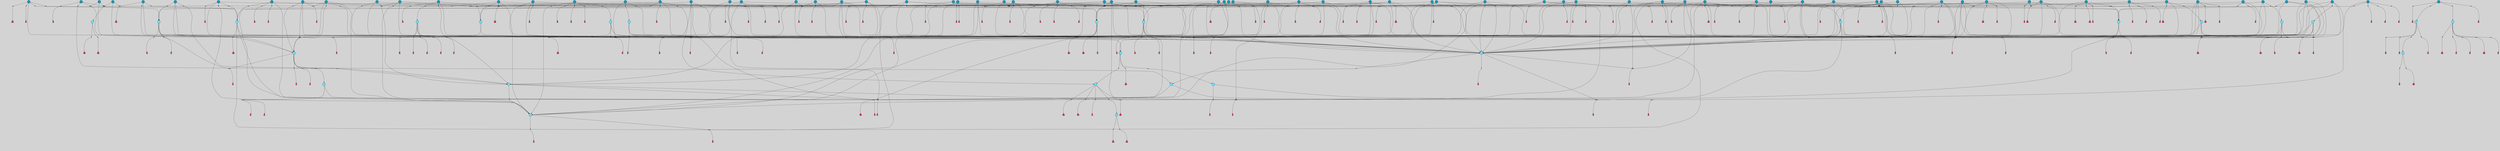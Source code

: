 // File exported with GEGELATI v1.3.1
// On the 2024-04-08 17:23:37
// With the File::TPGGraphDotExporter
digraph{
	graph[pad = "0.212, 0.055" bgcolor = lightgray]
	node[shape=circle style = filled label = ""]
		T3 [fillcolor="#66ddff"]
		T4 [fillcolor="#66ddff"]
		T7 [fillcolor="#66ddff"]
		T9 [fillcolor="#66ddff"]
		T11 [fillcolor="#66ddff"]
		T24 [fillcolor="#66ddff"]
		T54 [fillcolor="#66ddff"]
		T82 [fillcolor="#66ddff"]
		T111 [fillcolor="#66ddff"]
		T129 [fillcolor="#66ddff"]
		T164 [fillcolor="#66ddff"]
		T207 [fillcolor="#66ddff"]
		T263 [fillcolor="#1199bb"]
		T267 [fillcolor="#66ddff"]
		T20 [fillcolor="#66ddff"]
		T321 [fillcolor="#66ddff"]
		T322 [fillcolor="#66ddff"]
		T323 [fillcolor="#66ddff"]
		T399 [fillcolor="#1199bb"]
		T421 [fillcolor="#1199bb"]
		T438 [fillcolor="#1199bb"]
		T450 [fillcolor="#1199bb"]
		T454 [fillcolor="#1199bb"]
		T489 [fillcolor="#1199bb"]
		T493 [fillcolor="#1199bb"]
		T495 [fillcolor="#1199bb"]
		T505 [fillcolor="#66ddff"]
		T506 [fillcolor="#1199bb"]
		T523 [fillcolor="#1199bb"]
		T534 [fillcolor="#1199bb"]
		T538 [fillcolor="#66ddff"]
		T544 [fillcolor="#1199bb"]
		T550 [fillcolor="#1199bb"]
		T555 [fillcolor="#1199bb"]
		T558 [fillcolor="#1199bb"]
		T560 [fillcolor="#66ddff"]
		T565 [fillcolor="#66ddff"]
		T567 [fillcolor="#1199bb"]
		T569 [fillcolor="#1199bb"]
		T577 [fillcolor="#66ddff"]
		T580 [fillcolor="#1199bb"]
		T582 [fillcolor="#1199bb"]
		T584 [fillcolor="#1199bb"]
		T586 [fillcolor="#1199bb"]
		T587 [fillcolor="#1199bb"]
		T588 [fillcolor="#1199bb"]
		T590 [fillcolor="#1199bb"]
		T591 [fillcolor="#1199bb"]
		T592 [fillcolor="#1199bb"]
		T521 [fillcolor="#1199bb"]
		T593 [fillcolor="#1199bb"]
		T594 [fillcolor="#1199bb"]
		T595 [fillcolor="#1199bb"]
		T596 [fillcolor="#1199bb"]
		T597 [fillcolor="#1199bb"]
		T599 [fillcolor="#1199bb"]
		T600 [fillcolor="#1199bb"]
		T601 [fillcolor="#1199bb"]
		T602 [fillcolor="#1199bb"]
		T603 [fillcolor="#1199bb"]
		T604 [fillcolor="#1199bb"]
		T605 [fillcolor="#1199bb"]
		T606 [fillcolor="#1199bb"]
		T607 [fillcolor="#1199bb"]
		T608 [fillcolor="#1199bb"]
		T531 [fillcolor="#1199bb"]
		T610 [fillcolor="#1199bb"]
		T614 [fillcolor="#1199bb"]
		T615 [fillcolor="#66ddff"]
		T616 [fillcolor="#1199bb"]
		T618 [fillcolor="#1199bb"]
		T619 [fillcolor="#1199bb"]
		T620 [fillcolor="#1199bb"]
		T621 [fillcolor="#1199bb"]
		T623 [fillcolor="#66ddff"]
		T624 [fillcolor="#66ddff"]
		T625 [fillcolor="#66ddff"]
		T626 [fillcolor="#1199bb"]
		T627 [fillcolor="#1199bb"]
		T629 [fillcolor="#1199bb"]
		T630 [fillcolor="#1199bb"]
		T631 [fillcolor="#1199bb"]
		T632 [fillcolor="#1199bb"]
		T634 [fillcolor="#1199bb"]
		T635 [fillcolor="#1199bb"]
		T637 [fillcolor="#1199bb"]
		T638 [fillcolor="#1199bb"]
		T639 [fillcolor="#1199bb"]
		T640 [fillcolor="#1199bb"]
		T641 [fillcolor="#66ddff"]
		T643 [fillcolor="#1199bb"]
		T359 [fillcolor="#1199bb"]
		T645 [fillcolor="#1199bb"]
		T646 [fillcolor="#1199bb"]
		T647 [fillcolor="#1199bb"]
		T648 [fillcolor="#1199bb"]
		T650 [fillcolor="#1199bb"]
		T653 [fillcolor="#1199bb"]
		T654 [fillcolor="#1199bb"]
		T655 [fillcolor="#1199bb"]
		T656 [fillcolor="#1199bb"]
		T657 [fillcolor="#1199bb"]
		T658 [fillcolor="#1199bb"]
		T659 [fillcolor="#1199bb"]
		P7977 [fillcolor="#cccccc" shape=point] //6|
		I7977 [shape=box style=invis label="6|1&2|6#1|7&#92;n10|7&2|0#1|5&#92;n9|4&0|1#2|2&#92;n8|6&0|0#1|0&#92;n"]
		P7977 -> I7977[style=invis]
		A5750 [fillcolor="#ff3366" shape=box margin=0.03 width=0 height=0 label="3"]
		T3 -> P7977 -> A5750
		P7978 [fillcolor="#cccccc" shape=point] //3|
		I7978 [shape=box style=invis label="7|6&2|4#0|2&#92;n10|3&2|7#1|4&#92;n11|6&0|4#0|1&#92;n7|1&0|0#2|6&#92;n7|6&0|3#2|6&#92;n4|0&2|6#0|1&#92;n4|4&2|5#0|2&#92;n4|6&0|4#2|7&#92;n10|0&2|3#1|5&#92;n2|6&0|5#0|2&#92;n1|0&2|3#0|7&#92;n1|6&2|0#0|5&#92;n6|2&0|1#0|7&#92;n9|2&0|3#2|7&#92;n5|3&0|6#0|6&#92;n1|7&2|5#2|3&#92;n8|1&2|7#0|6&#92;n1|0&2|5#2|1&#92;n7|1&2|2#2|5&#92;n7|4&2|6#0|3&#92;n"]
		P7978 -> I7978[style=invis]
		A5751 [fillcolor="#ff3366" shape=box margin=0.03 width=0 height=0 label="4"]
		T3 -> P7978 -> A5751
		P7979 [fillcolor="#cccccc" shape=point] //7|
		I7979 [shape=box style=invis label="0|2&2|4#2|6&#92;n5|3&0|6#0|1&#92;n4|7&2|6#0|5&#92;n7|6&0|7#0|5&#92;n10|7&2|2#1|1&#92;n"]
		P7979 -> I7979[style=invis]
		A5752 [fillcolor="#ff3366" shape=box margin=0.03 width=0 height=0 label="4"]
		T4 -> P7979 -> A5752
		P7980 [fillcolor="#cccccc" shape=point] //0|
		I7980 [shape=box style=invis label="2|5&0|1#0|6&#92;n6|1&2|2#2|7&#92;n8|0&0|3#1|4&#92;n4|3&2|5#2|4&#92;n8|1&2|4#0|0&#92;n6|6&0|1#2|6&#92;n11|7&2|4#2|5&#92;n6|2&2|4#0|2&#92;n8|5&2|4#2|4&#92;n2|1&2|1#2|2&#92;n2|7&2|5#2|6&#92;n9|7&0|5#0|4&#92;n1|2&0|5#2|6&#92;n4|2&2|3#2|7&#92;n3|3&2|1#0|2&#92;n"]
		P7980 -> I7980[style=invis]
		A5753 [fillcolor="#ff3366" shape=box margin=0.03 width=0 height=0 label="5"]
		T4 -> P7980 -> A5753
		P7981 [fillcolor="#cccccc" shape=point] //-3|
		I7981 [shape=box style=invis label="1|6&2|7#0|7&#92;n10|2&0|7#1|3&#92;n9|6&2|7#2|2&#92;n5|3&0|7#0|7&#92;n1|6&2|3#0|0&#92;n2|3&2|3#2|2&#92;n5|1&2|6#0|6&#92;n"]
		P7981 -> I7981[style=invis]
		A5754 [fillcolor="#ff3366" shape=box margin=0.03 width=0 height=0 label="7"]
		T7 -> P7981 -> A5754
		P7982 [fillcolor="#cccccc" shape=point] //5|
		I7982 [shape=box style=invis label="0|5&2|3#0|1&#92;n0|6&2|1#2|4&#92;n6|2&2|6#0|7&#92;n7|4&0|3#0|1&#92;n5|4&0|7#1|6&#92;n9|1&0|5#2|2&#92;n6|3&2|3#1|7&#92;n11|7&2|4#1|6&#92;n2|5&0|1#0|0&#92;n4|7&0|0#0|2&#92;n6|2&0|6#0|0&#92;n2|1&2|6#2|4&#92;n10|0&2|0#1|0&#92;n6|6&2|4#0|6&#92;n"]
		P7982 -> I7982[style=invis]
		A5755 [fillcolor="#ff3366" shape=box margin=0.03 width=0 height=0 label="8"]
		T7 -> P7982 -> A5755
		P7983 [fillcolor="#cccccc" shape=point] //-6|
		I7983 [shape=box style=invis label="11|1&0|7#2|0&#92;n10|4&0|1#1|0&#92;n4|3&2|4#2|1&#92;n0|5&2|0#0|0&#92;n6|1&0|0#0|3&#92;n8|2&2|0#0|4&#92;n11|4&2|0#1|6&#92;n7|0&2|6#2|3&#92;n5|3&2|6#2|0&#92;n2|0&2|0#0|4&#92;n"]
		P7983 -> I7983[style=invis]
		A5756 [fillcolor="#ff3366" shape=box margin=0.03 width=0 height=0 label="9"]
		T9 -> P7983 -> A5756
		P7984 [fillcolor="#cccccc" shape=point] //2|
		I7984 [shape=box style=invis label="6|3&2|7#1|4&#92;n8|6&0|0#2|5&#92;n2|1&0|2#0|3&#92;n8|7&0|6#0|4&#92;n2|1&2|0#0|1&#92;n0|0&2|2#2|3&#92;n6|6&0|7#2|1&#92;n6|1&0|7#2|6&#92;n5|4&2|7#0|4&#92;n0|3&0|4#2|0&#92;n11|0&2|0#2|5&#92;n4|5&2|5#2|4&#92;n5|7&0|6#0|4&#92;n9|7&2|5#0|3&#92;n5|4&2|1#0|3&#92;n5|3&0|1#1|7&#92;n0|4&0|3#2|5&#92;n"]
		P7984 -> I7984[style=invis]
		A5757 [fillcolor="#ff3366" shape=box margin=0.03 width=0 height=0 label="10"]
		T9 -> P7984 -> A5757
		P7985 [fillcolor="#cccccc" shape=point] //6|
		I7985 [shape=box style=invis label="3|0&2|7#2|2&#92;n3|2&0|4#2|5&#92;n5|1&0|2#1|0&#92;n8|7&0|1#2|0&#92;n8|5&0|3#0|6&#92;n0|2&0|2#2|3&#92;n1|5&2|5#0|5&#92;n5|6&0|6#0|7&#92;n6|7&0|0#2|6&#92;n1|2&2|3#0|0&#92;n7|7&2|3#0|4&#92;n0|7&2|7#0|6&#92;n1|0&2|2#2|7&#92;n4|4&0|1#0|0&#92;n"]
		P7985 -> I7985[style=invis]
		A5758 [fillcolor="#ff3366" shape=box margin=0.03 width=0 height=0 label="11"]
		T11 -> P7985 -> A5758
		P7986 [fillcolor="#cccccc" shape=point] //-4|
		I7986 [shape=box style=invis label="4|1&0|4#2|6&#92;n1|2&2|2#2|0&#92;n1|2&2|0#0|6&#92;n8|4&2|3#2|5&#92;n5|5&2|1#1|0&#92;n"]
		P7986 -> I7986[style=invis]
		A5759 [fillcolor="#ff3366" shape=box margin=0.03 width=0 height=0 label="12"]
		T11 -> P7986 -> A5759
		P7987 [fillcolor="#cccccc" shape=point] //-3|
		I7987 [shape=box style=invis label="8|1&2|3#0|5&#92;n0|6&0|5#0|5&#92;n3|7&2|1#0|6&#92;n3|5&0|1#0|0&#92;n9|5&2|0#0|4&#92;n3|5&0|2#0|3&#92;n10|6&2|4#1|0&#92;n9|4&2|7#2|6&#92;n1|7&2|5#2|2&#92;n"]
		P7987 -> I7987[style=invis]
		A5760 [fillcolor="#ff3366" shape=box margin=0.03 width=0 height=0 label="5"]
		T4 -> P7987 -> A5760
		P7988 [fillcolor="#cccccc" shape=point] //1|
		I7988 [shape=box style=invis label="5|1&0|6#2|7&#92;n2|4&0|4#2|2&#92;n0|6&0|5#0|4&#92;n10|6&2|5#1|6&#92;n9|3&0|1#1|7&#92;n10|3&2|2#1|0&#92;n5|0&0|0#2|1&#92;n11|3&2|3#1|5&#92;n10|3&0|1#1|0&#92;n2|4&0|1#0|1&#92;n0|2&0|3#2|4&#92;n9|2&2|1#2|5&#92;n11|7&2|6#2|6&#92;n"]
		P7988 -> I7988[style=invis]
		T24 -> P7988 -> T7
		P7989 [fillcolor="#cccccc" shape=point] //5|
		I7989 [shape=box style=invis label="3|0&2|0#0|1&#92;n3|0&0|7#0|1&#92;n5|3&0|2#2|6&#92;n4|4&2|4#2|6&#92;n11|2&0|7#1|6&#92;n2|7&2|2#2|5&#92;n9|3&2|6#2|7&#92;n7|7&0|0#0|4&#92;n6|1&2|4#2|3&#92;n5|4&2|0#1|6&#92;n1|3&0|7#0|4&#92;n"]
		P7989 -> I7989[style=invis]
		A5761 [fillcolor="#ff3366" shape=box margin=0.03 width=0 height=0 label="7"]
		T24 -> P7989 -> A5761
		P7990 [fillcolor="#cccccc" shape=point] //-2|
		I7990 [shape=box style=invis label="4|1&0|4#0|3&#92;n4|2&0|5#2|0&#92;n5|5&2|6#0|5&#92;n1|4&0|1#0|2&#92;n6|3&2|7#1|5&#92;n0|4&2|0#0|3&#92;n8|5&2|5#1|2&#92;n10|7&2|7#1|1&#92;n3|4&0|0#2|1&#92;n3|6&2|5#2|5&#92;n8|3&0|1#0|7&#92;n10|0&2|7#1|3&#92;n4|1&2|4#0|1&#92;n9|3&2|0#0|4&#92;n3|6&2|0#0|4&#92;n1|2&0|6#2|1&#92;n4|0&2|1#2|2&#92;n"]
		P7990 -> I7990[style=invis]
		A5762 [fillcolor="#ff3366" shape=box margin=0.03 width=0 height=0 label="14"]
		T24 -> P7990 -> A5762
		P7991 [fillcolor="#cccccc" shape=point] //8|
		I7991 [shape=box style=invis label="9|0&0|1#2|0&#92;n10|1&2|5#1|4&#92;n8|2&2|6#0|4&#92;n2|4&2|5#2|3&#92;n4|2&2|2#0|2&#92;n7|5&0|2#0|0&#92;n8|2&2|1#1|3&#92;n8|7&0|7#2|1&#92;n1|1&0|0#0|7&#92;n5|6&2|5#1|0&#92;n6|6&2|5#0|0&#92;n11|4&0|3#2|6&#92;n4|2&2|4#0|7&#92;n5|6&0|1#2|0&#92;n11|3&0|2#0|7&#92;n"]
		P7991 -> I7991[style=invis]
		A5763 [fillcolor="#ff3366" shape=box margin=0.03 width=0 height=0 label="6"]
		T54 -> P7991 -> A5763
		T54 -> P7989
		P7992 [fillcolor="#cccccc" shape=point] //-10|
		I7992 [shape=box style=invis label="3|6&0|0#0|4&#92;n4|1&2|4#0|1&#92;n5|1&0|1#0|4&#92;n5|5&2|6#0|5&#92;n6|5&0|6#0|3&#92;n11|1&2|0#0|1&#92;n0|7&2|0#0|3&#92;n1|2&0|6#0|1&#92;n8|0&0|4#2|0&#92;n0|4&0|7#2|7&#92;n7|0&2|7#1|3&#92;n3|1&0|5#2|5&#92;n5|1&0|4#0|3&#92;n2|2&0|2#0|0&#92;n8|3&0|1#0|7&#92;n3|0&0|3#0|5&#92;n7|2&0|5#2|0&#92;n6|3&2|7#1|5&#92;n4|7&2|7#2|1&#92;n"]
		P7992 -> I7992[style=invis]
		A5764 [fillcolor="#ff3366" shape=box margin=0.03 width=0 height=0 label="14"]
		T54 -> P7992 -> A5764
		T54 -> P7982
		P7993 [fillcolor="#cccccc" shape=point] //6|
		I7993 [shape=box style=invis label="7|0&2|5#1|2&#92;n10|6&2|1#1|3&#92;n7|5&0|2#0|7&#92;n10|7&0|1#1|5&#92;n4|6&2|5#0|5&#92;n4|4&0|7#2|7&#92;n"]
		P7993 -> I7993[style=invis]
		A5765 [fillcolor="#ff3366" shape=box margin=0.03 width=0 height=0 label="7"]
		T82 -> P7993 -> A5765
		P7994 [fillcolor="#cccccc" shape=point] //6|
		I7994 [shape=box style=invis label="0|5&2|3#0|1&#92;n0|6&2|1#2|4&#92;n9|1&0|5#2|2&#92;n7|4&0|3#0|1&#92;n5|4&0|7#1|6&#92;n2|5&0|1#0|0&#92;n6|3&2|3#1|7&#92;n11|7&2|4#1|6&#92;n6|2&2|6#0|1&#92;n4|7&0|0#0|2&#92;n6|2&0|6#0|0&#92;n9|1&2|6#2|4&#92;n10|0&2|0#1|0&#92;n6|6&2|4#0|6&#92;n"]
		P7994 -> I7994[style=invis]
		A5766 [fillcolor="#ff3366" shape=box margin=0.03 width=0 height=0 label="8"]
		T82 -> P7994 -> A5766
		T82 -> P7983
		P7995 [fillcolor="#cccccc" shape=point] //-5|
		I7995 [shape=box style=invis label="0|0&2|3#0|2&#92;n10|5&0|6#1|3&#92;n7|3&0|6#2|3&#92;n3|4&0|6#0|6&#92;n10|5&0|2#1|1&#92;n5|0&0|1#0|3&#92;n6|6&2|5#1|5&#92;n7|4&0|2#1|7&#92;n5|7&0|1#2|5&#92;n1|5&0|0#0|3&#92;n7|5&2|1#2|6&#92;n9|0&0|2#0|0&#92;n4|0&2|4#0|0&#92;n4|6&0|0#2|3&#92;n3|1&0|6#2|5&#92;n7|7&2|1#2|3&#92;n9|4&2|2#0|6&#92;n"]
		P7995 -> I7995[style=invis]
		T111 -> P7995 -> T9
		P7996 [fillcolor="#cccccc" shape=point] //7|
		I7996 [shape=box style=invis label="7|4&2|1#2|0&#92;n4|1&2|4#2|3&#92;n5|0&2|0#2|2&#92;n6|1&2|4#2|6&#92;n"]
		P7996 -> I7996[style=invis]
		A5767 [fillcolor="#ff3366" shape=box margin=0.03 width=0 height=0 label="9"]
		T111 -> P7996 -> A5767
		P7997 [fillcolor="#cccccc" shape=point] //2|
		I7997 [shape=box style=invis label="3|0&2|0#0|1&#92;n11|2&0|7#1|6&#92;n8|7&2|4#0|5&#92;n5|3&0|2#2|6&#92;n4|4&2|4#2|6&#92;n3|0&0|7#0|1&#92;n2|7&2|2#2|5&#92;n9|3&2|6#2|7&#92;n7|7&0|0#0|4&#92;n6|1&2|4#1|3&#92;n5|4&2|0#1|6&#92;n1|3&0|7#0|4&#92;n"]
		P7997 -> I7997[style=invis]
		A5768 [fillcolor="#ff3366" shape=box margin=0.03 width=0 height=0 label="7"]
		T111 -> P7997 -> A5768
		T111 -> P7983
		T129 -> P7991
		T129 -> P7989
		P7998 [fillcolor="#cccccc" shape=point] //10|
		I7998 [shape=box style=invis label="4|5&2|7#2|1&#92;n1|7&2|3#0|6&#92;n3|5&2|2#0|3&#92;n10|3&0|7#1|4&#92;n7|1&0|4#2|6&#92;n10|2&0|3#1|7&#92;n9|5&2|0#0|4&#92;n4|0&0|3#2|7&#92;n11|4&2|6#1|2&#92;n5|4&2|7#0|2&#92;n2|6&2|4#0|0&#92;n6|5&0|7#2|1&#92;n5|3&2|3#1|6&#92;n10|7&2|0#1|2&#92;n"]
		P7998 -> I7998[style=invis]
		A5769 [fillcolor="#ff3366" shape=box margin=0.03 width=0 height=0 label="5"]
		T129 -> P7998 -> A5769
		P7999 [fillcolor="#cccccc" shape=point] //5|
		I7999 [shape=box style=invis label="9|4&2|3#1|3&#92;n0|4&2|4#0|5&#92;n6|1&2|6#2|5&#92;n4|0&0|5#2|0&#92;n"]
		P7999 -> I7999[style=invis]
		A5770 [fillcolor="#ff3366" shape=box margin=0.03 width=0 height=0 label="7"]
		T129 -> P7999 -> A5770
		P8000 [fillcolor="#cccccc" shape=point] //6|
		I8000 [shape=box style=invis label="9|4&2|7#0|6&#92;n8|4&0|1#1|0&#92;n1|3&0|0#2|1&#92;n2|4&0|6#2|2&#92;n5|1&2|5#0|7&#92;n3|0&0|3#2|6&#92;n2|2&2|6#0|2&#92;n8|4&0|4#2|2&#92;n5|1&2|4#0|3&#92;n9|4&0|6#0|6&#92;n5|0&2|2#1|5&#92;n11|7&0|0#1|1&#92;n0|4&0|3#0|3&#92;n7|7&2|4#2|5&#92;n1|5&0|1#2|1&#92;n"]
		P8000 -> I8000[style=invis]
		A5771 [fillcolor="#ff3366" shape=box margin=0.03 width=0 height=0 label="1"]
		T129 -> P8000 -> A5771
		T164 -> P7980
		P8001 [fillcolor="#cccccc" shape=point] //-1|
		I8001 [shape=box style=invis label="6|4&0|4#2|4&#92;n4|5&2|5#2|4&#92;n9|7&2|5#0|3&#92;n3|7&2|6#0|6&#92;n8|7&0|6#0|4&#92;n2|1&2|0#0|1&#92;n8|6&0|0#2|5&#92;n2|1&0|2#0|3&#92;n6|1&0|7#2|6&#92;n6|3&0|1#1|6&#92;n5|4&2|7#0|4&#92;n0|7&0|4#2|0&#92;n11|0&2|0#2|5&#92;n3|7&2|0#2|7&#92;n8|3&2|7#1|4&#92;n5|7&0|6#0|4&#92;n0|0&2|3#2|3&#92;n5|4&2|1#0|3&#92;n0|4&0|3#2|5&#92;n"]
		P8001 -> I8001[style=invis]
		A5772 [fillcolor="#ff3366" shape=box margin=0.03 width=0 height=0 label="10"]
		T164 -> P8001 -> A5772
		P8002 [fillcolor="#cccccc" shape=point] //-7|
		I8002 [shape=box style=invis label="6|1&0|2#0|3&#92;n1|2&0|1#2|0&#92;n10|3&2|2#1|1&#92;n0|1&0|2#0|7&#92;n4|6&2|7#2|4&#92;n6|0&2|7#0|6&#92;n"]
		P8002 -> I8002[style=invis]
		A5773 [fillcolor="#ff3366" shape=box margin=0.03 width=0 height=0 label="7"]
		T164 -> P8002 -> A5773
		P8003 [fillcolor="#cccccc" shape=point] //-6|
		I8003 [shape=box style=invis label="11|7&0|1#0|6&#92;n3|5&0|1#0|3&#92;n1|5&0|5#0|6&#92;n1|7&2|5#2|2&#92;n0|0&0|2#2|2&#92;n4|4&0|1#0|5&#92;n6|4&2|2#0|2&#92;n0|6&2|5#0|5&#92;n0|3&2|2#2|6&#92;n"]
		P8003 -> I8003[style=invis]
		A5774 [fillcolor="#ff3366" shape=box margin=0.03 width=0 height=0 label="5"]
		T164 -> P8003 -> A5774
		P8004 [fillcolor="#cccccc" shape=point] //4|
		I8004 [shape=box style=invis label="4|3&0|6#0|3&#92;n5|7&2|3#2|2&#92;n5|6&0|7#1|2&#92;n1|4&2|6#0|3&#92;n8|4&2|1#2|5&#92;n9|5&2|4#1|4&#92;n2|4&0|5#0|7&#92;n10|0&0|6#1|3&#92;n3|0&0|6#0|2&#92;n2|7&2|7#2|6&#92;n5|2&0|5#1|5&#92;n10|4&2|5#1|7&#92;n4|0&0|4#2|4&#92;n11|1&0|4#2|6&#92;n10|6&2|0#1|4&#92;n9|7&0|3#1|4&#92;n4|5&2|7#0|6&#92;n11|5&2|6#2|3&#92;n0|3&0|5#0|1&#92;n"]
		P8004 -> I8004[style=invis]
		A5775 [fillcolor="#ff3366" shape=box margin=0.03 width=0 height=0 label="13"]
		T164 -> P8004 -> A5775
		P8005 [fillcolor="#cccccc" shape=point] //7|
		I8005 [shape=box style=invis label="7|0&2|1#2|0&#92;n9|7&2|1#1|7&#92;n8|2&0|1#1|0&#92;n6|6&0|2#1|1&#92;n2|2&0|5#0|0&#92;n5|7&0|0#2|1&#92;n5|1&2|5#1|5&#92;n4|7&2|4#2|3&#92;n10|5&2|2#1|5&#92;n1|3&2|2#2|0&#92;n10|2&2|6#1|5&#92;n"]
		P8005 -> I8005[style=invis]
		A5776 [fillcolor="#ff3366" shape=box margin=0.03 width=0 height=0 label="1"]
		T207 -> P8005 -> A5776
		P8006 [fillcolor="#cccccc" shape=point] //-3|
		I8006 [shape=box style=invis label="3|7&0|0#0|2&#92;n11|5&0|1#1|1&#92;n4|1&0|6#2|6&#92;n4|0&0|1#0|5&#92;n"]
		P8006 -> I8006[style=invis]
		T207 -> P8006 -> T24
		P8007 [fillcolor="#cccccc" shape=point] //5|
		I8007 [shape=box style=invis label="8|1&2|6#0|6&#92;n3|0&0|7#0|1&#92;n11|3&0|2#2|6&#92;n4|4&2|4#2|6&#92;n11|2&0|7#1|6&#92;n2|7&2|2#2|5&#92;n7|7&0|0#0|4&#92;n6|1&2|4#2|3&#92;n5|4&2|0#1|6&#92;n3|0&2|0#0|1&#92;n1|3&0|7#0|4&#92;n"]
		P8007 -> I8007[style=invis]
		A5777 [fillcolor="#ff3366" shape=box margin=0.03 width=0 height=0 label="7"]
		T207 -> P8007 -> A5777
		P8008 [fillcolor="#cccccc" shape=point] //5|
		I8008 [shape=box style=invis label="10|4&2|6#1|2&#92;n8|4&0|1#1|0&#92;n0|4&2|6#0|0&#92;n8|4&2|5#2|1&#92;n7|5&2|5#1|0&#92;n3|6&0|6#2|2&#92;n1|7&0|7#0|5&#92;n2|0&0|7#2|4&#92;n9|4&2|6#2|7&#92;n2|6&2|2#0|0&#92;n11|7&2|7#0|7&#92;n5|5&0|0#0|1&#92;n10|1&0|0#1|0&#92;n7|3&0|1#2|5&#92;n9|2&2|7#1|5&#92;n9|0&2|5#1|2&#92;n1|6&2|4#2|2&#92;n3|3&2|2#0|7&#92;n1|6&2|0#0|0&#92;n6|4&2|6#1|0&#92;n"]
		P8008 -> I8008[style=invis]
		A5778 [fillcolor="#ff3366" shape=box margin=0.03 width=0 height=0 label="1"]
		T207 -> P8008 -> A5778
		P8009 [fillcolor="#cccccc" shape=point] //7|
		I8009 [shape=box style=invis label="6|1&2|6#2|7&#92;n7|0&2|4#2|3&#92;n3|3&0|7#0|6&#92;n5|4&0|2#2|4&#92;n8|5&2|6#2|7&#92;n0|0&2|3#0|3&#92;n5|4&2|4#2|6&#92;n"]
		P8009 -> I8009[style=invis]
		T207 -> P8009 -> T4
		P8010 [fillcolor="#cccccc" shape=point] //-2|
		I8010 [shape=box style=invis label="11|7&2|0#1|7&#92;n4|3&0|1#2|5&#92;n0|4&2|4#2|7&#92;n1|6&0|0#0|4&#92;n4|0&0|0#0|5&#92;n0|6&2|3#2|0&#92;n9|6&2|5#1|3&#92;n0|7&2|1#2|5&#92;n4|4&0|5#0|1&#92;n10|4&0|0#1|0&#92;n"]
		P8010 -> I8010[style=invis]
		A5779 [fillcolor="#ff3366" shape=box margin=0.03 width=0 height=0 label="12"]
		T263 -> P8010 -> A5779
		P8011 [fillcolor="#cccccc" shape=point] //-3|
		I8011 [shape=box style=invis label="7|2&2|4#0|2&#92;n4|1&2|6#0|1&#92;n11|6&0|4#0|1&#92;n7|1&0|0#2|6&#92;n6|2&0|1#0|7&#92;n10|3&2|7#1|4&#92;n3|5&2|3#0|1&#92;n4|4&2|5#0|2&#92;n4|6&0|4#2|7&#92;n2|5&0|5#0|2&#92;n10|0&2|3#1|4&#92;n0|1&2|7#0|6&#92;n7|6&0|3#2|6&#92;n1|3&0|6#2|0&#92;n5|3&0|6#0|6&#92;n1|4&2|5#2|3&#92;n1|6&2|0#0|5&#92;n9|2&0|3#2|7&#92;n7|1&2|2#2|5&#92;n"]
		P8011 -> I8011[style=invis]
		T263 -> P8011 -> T207
		P8012 [fillcolor="#cccccc" shape=point] //2|
		I8012 [shape=box style=invis label="4|1&0|4#2|6&#92;n5|5&2|1#1|0&#92;n1|0&2|0#0|6&#92;n8|4&2|3#2|5&#92;n"]
		P8012 -> I8012[style=invis]
		T263 -> P8012 -> T11
		T267 -> P8005
		P8013 [fillcolor="#cccccc" shape=point] //7|
		I8013 [shape=box style=invis label="7|4&2|7#0|4&#92;n4|6&0|1#2|5&#92;n2|1&2|3#0|0&#92;n4|3&2|0#0|1&#92;n0|0&2|7#2|7&#92;n7|7&0|5#2|3&#92;n5|0&2|1#2|2&#92;n10|0&0|4#1|2&#92;n4|4&0|7#0|0&#92;n6|7&0|2#0|1&#92;n1|4&2|5#0|4&#92;n"]
		P8013 -> I8013[style=invis]
		A5780 [fillcolor="#ff3366" shape=box margin=0.03 width=0 height=0 label="0"]
		T267 -> P8013 -> A5780
		T267 -> P8011
		P8014 [fillcolor="#cccccc" shape=point] //5|
		I8014 [shape=box style=invis label="1|6&2|7#0|7&#92;n9|2&2|7#2|3&#92;n10|2&0|7#1|3&#92;n0|0&2|7#2|2&#92;n1|6&2|3#0|0&#92;n2|3&2|3#2|2&#92;n"]
		P8014 -> I8014[style=invis]
		A5781 [fillcolor="#ff3366" shape=box margin=0.03 width=0 height=0 label="7"]
		T267 -> P8014 -> A5781
		P8015 [fillcolor="#cccccc" shape=point] //-6|
		I8015 [shape=box style=invis label="6|0&0|5#2|5&#92;n0|3&2|1#2|1&#92;n"]
		P8015 -> I8015[style=invis]
		A5782 [fillcolor="#ff3366" shape=box margin=0.03 width=0 height=0 label="3"]
		T267 -> P8015 -> A5782
		P8016 [fillcolor="#cccccc" shape=point] //-9|
		I8016 [shape=box style=invis label="2|0&2|0#2|1&#92;n4|4&2|4#2|6&#92;n9|1&0|3#1|7&#92;n5|3&0|2#2|6&#92;n2|7&2|2#2|5&#92;n5|4&2|0#1|6&#92;n3|0&0|7#0|1&#92;n1|3&0|7#0|4&#92;n11|6&2|2#0|7&#92;n7|7&0|0#0|4&#92;n11|0&0|7#1|6&#92;n9|3&2|6#2|7&#92;n"]
		P8016 -> I8016[style=invis]
		A5783 [fillcolor="#ff3366" shape=box margin=0.03 width=0 height=0 label="7"]
		T322 -> P8016 -> A5783
		P8017 [fillcolor="#cccccc" shape=point] //-4|
		I8017 [shape=box style=invis label="4|1&0|4#2|6&#92;n1|2&2|2#2|0&#92;n1|2&2|0#0|6&#92;n8|4&2|3#2|5&#92;n5|5&2|1#1|0&#92;n"]
		P8017 -> I8017[style=invis]
		A5784 [fillcolor="#ff3366" shape=box margin=0.03 width=0 height=0 label="12"]
		T321 -> P8017 -> A5784
		P8018 [fillcolor="#cccccc" shape=point] //6|
		I8018 [shape=box style=invis label="3|0&2|7#2|2&#92;n3|2&0|4#2|5&#92;n5|1&0|2#1|0&#92;n8|7&0|1#2|0&#92;n8|5&0|3#0|6&#92;n0|2&0|2#2|3&#92;n1|5&2|5#0|5&#92;n5|6&0|6#0|7&#92;n6|7&0|0#2|6&#92;n1|2&2|3#0|0&#92;n7|7&2|3#0|4&#92;n0|7&2|7#0|6&#92;n1|0&2|2#2|7&#92;n4|4&0|1#0|0&#92;n"]
		P8018 -> I8018[style=invis]
		A5785 [fillcolor="#ff3366" shape=box margin=0.03 width=0 height=0 label="11"]
		T321 -> P8018 -> A5785
		P8019 [fillcolor="#cccccc" shape=point] //2|
		I8019 [shape=box style=invis label="4|1&0|4#2|6&#92;n5|5&2|1#1|0&#92;n1|0&2|0#0|6&#92;n8|4&2|3#2|5&#92;n"]
		P8019 -> I8019[style=invis]
		T322 -> P8019 -> T321
		P8020 [fillcolor="#cccccc" shape=point] //8|
		I8020 [shape=box style=invis label="9|7&0|5#2|5&#92;n3|3&2|3#0|2&#92;n9|5&2|2#1|0&#92;n2|3&0|6#0|3&#92;n4|4&2|5#2|7&#92;n11|3&2|0#1|5&#92;n6|6&2|1#2|2&#92;n4|6&0|1#2|2&#92;n2|5&2|7#2|2&#92;n7|7&2|2#2|3&#92;n6|5&0|3#2|6&#92;n6|7&0|6#0|2&#92;n"]
		P8020 -> I8020[style=invis]
		A5786 [fillcolor="#ff3366" shape=box margin=0.03 width=0 height=0 label="14"]
		T322 -> P8020 -> A5786
		P8021 [fillcolor="#cccccc" shape=point] //4|
		I8021 [shape=box style=invis label="4|3&0|6#0|3&#92;n5|7&2|3#2|2&#92;n5|6&0|7#1|2&#92;n1|4&2|6#0|3&#92;n8|4&2|1#2|5&#92;n9|5&2|4#1|4&#92;n2|4&0|5#0|7&#92;n10|0&0|6#1|3&#92;n3|0&0|6#0|2&#92;n2|7&2|7#2|6&#92;n5|2&0|5#1|5&#92;n10|4&2|5#1|7&#92;n4|0&0|4#2|4&#92;n11|1&0|4#2|6&#92;n10|6&2|0#1|4&#92;n9|7&0|3#1|4&#92;n4|5&2|7#0|6&#92;n11|5&2|6#2|3&#92;n0|3&0|5#0|1&#92;n"]
		P8021 -> I8021[style=invis]
		A5787 [fillcolor="#ff3366" shape=box margin=0.03 width=0 height=0 label="13"]
		T322 -> P8021 -> A5787
		P8022 [fillcolor="#cccccc" shape=point] //-3|
		I8022 [shape=box style=invis label="4|5&0|0#0|0&#92;n4|7&0|0#0|2&#92;n0|6&2|1#2|4&#92;n9|1&0|5#2|2&#92;n10|0&2|0#1|0&#92;n6|6&2|4#0|6&#92;n2|5&0|1#0|0&#92;n6|3&2|3#1|7&#92;n11|7&2|4#1|6&#92;n6|2&2|6#0|1&#92;n6|2&0|0#0|0&#92;n9|1&2|6#2|4&#92;n10|4&0|3#1|1&#92;n5|4&2|7#1|6&#92;n"]
		P8022 -> I8022[style=invis]
		T323 -> P8022 -> T322
		P8023 [fillcolor="#cccccc" shape=point] //5|
		I8023 [shape=box style=invis label="0|5&2|3#0|1&#92;n0|6&2|1#2|4&#92;n6|2&2|6#0|7&#92;n7|4&0|3#0|1&#92;n5|4&0|7#1|6&#92;n9|1&0|5#2|2&#92;n6|3&2|3#1|7&#92;n11|7&2|4#1|6&#92;n2|5&0|1#0|0&#92;n4|7&0|0#0|2&#92;n6|2&0|6#0|0&#92;n2|1&2|6#2|4&#92;n10|0&2|0#1|0&#92;n6|6&2|4#0|6&#92;n"]
		P8023 -> I8023[style=invis]
		A5788 [fillcolor="#ff3366" shape=box margin=0.03 width=0 height=0 label="8"]
		T20 -> P8023 -> A5788
		P8024 [fillcolor="#cccccc" shape=point] //-3|
		I8024 [shape=box style=invis label="1|6&2|7#0|7&#92;n10|2&0|7#1|3&#92;n9|6&2|7#2|2&#92;n5|3&0|7#0|7&#92;n1|6&2|3#0|0&#92;n2|3&2|3#2|2&#92;n5|1&2|6#0|6&#92;n"]
		P8024 -> I8024[style=invis]
		A5789 [fillcolor="#ff3366" shape=box margin=0.03 width=0 height=0 label="7"]
		T20 -> P8024 -> A5789
		P8025 [fillcolor="#cccccc" shape=point] //1|
		I8025 [shape=box style=invis label="0|4&0|1#0|1&#92;n10|5&2|5#1|6&#92;n7|7&2|5#2|2&#92;n9|5&0|7#2|7&#92;n8|4&0|3#2|7&#92;n11|0&2|3#0|5&#92;n7|0&0|0#0|1&#92;n4|2&0|4#0|5&#92;n5|1&0|6#2|7&#92;n11|3&0|7#1|3&#92;n"]
		P8025 -> I8025[style=invis]
		T323 -> P8025 -> T20
		P8026 [fillcolor="#cccccc" shape=point] //-8|
		I8026 [shape=box style=invis label="7|5&0|4#2|4&#92;n"]
		P8026 -> I8026[style=invis]
		A5790 [fillcolor="#ff3366" shape=box margin=0.03 width=0 height=0 label="3"]
		T322 -> P8026 -> A5790
		P8027 [fillcolor="#cccccc" shape=point] //4|
		I8027 [shape=box style=invis label="4|3&0|6#0|3&#92;n5|7&2|3#2|2&#92;n5|6&0|7#1|2&#92;n1|4&2|6#0|3&#92;n8|4&2|1#2|5&#92;n9|5&2|4#1|4&#92;n2|4&0|5#0|7&#92;n10|0&0|6#1|3&#92;n3|0&0|6#0|2&#92;n2|7&2|7#2|6&#92;n5|2&0|5#1|5&#92;n10|4&2|5#1|7&#92;n4|0&0|4#2|4&#92;n11|1&0|4#2|6&#92;n10|6&2|0#1|4&#92;n9|7&0|3#1|4&#92;n4|5&2|7#0|6&#92;n11|5&2|6#2|3&#92;n0|3&0|5#0|1&#92;n"]
		P8027 -> I8027[style=invis]
		A5791 [fillcolor="#ff3366" shape=box margin=0.03 width=0 height=0 label="13"]
		T323 -> P8027 -> A5791
		T399 -> P8013
		P8028 [fillcolor="#cccccc" shape=point] //-6|
		I8028 [shape=box style=invis label="0|5&2|3#0|1&#92;n0|6&2|1#2|4&#92;n5|4&0|7#1|6&#92;n9|0&2|7#1|1&#92;n7|4&0|3#0|1&#92;n11|7&2|4#1|6&#92;n9|1&0|5#2|2&#92;n6|2&2|6#0|7&#92;n2|7&0|1#0|0&#92;n4|7&0|0#0|2&#92;n6|2&0|6#0|0&#92;n2|1&2|6#2|4&#92;n10|0&0|0#1|0&#92;n6|6&2|4#0|6&#92;n"]
		P8028 -> I8028[style=invis]
		T399 -> P8028 -> T129
		T399 -> P7989
		P8029 [fillcolor="#cccccc" shape=point] //-6|
		I8029 [shape=box style=invis label="6|1&2|7#0|1&#92;n10|4&0|0#1|1&#92;n11|0&2|4#0|6&#92;n7|7&2|2#2|2&#92;n2|0&2|5#0|0&#92;n9|2&2|1#2|7&#92;n7|2&2|0#1|5&#92;n0|2&2|7#2|5&#92;n7|2&2|4#2|5&#92;n1|1&2|7#0|6&#92;n3|4&2|2#0|3&#92;n7|4&2|0#2|1&#92;n"]
		P8029 -> I8029[style=invis]
		T399 -> P8029 -> T111
		P8030 [fillcolor="#cccccc" shape=point] //-4|
		I8030 [shape=box style=invis label="2|1&2|0#0|1&#92;n0|0&2|3#2|3&#92;n0|7&2|6#0|6&#92;n8|7&0|6#0|4&#92;n5|4&2|7#0|4&#92;n8|6&0|0#2|5&#92;n2|1&0|2#0|3&#92;n0|3&0|3#2|5&#92;n6|7&0|1#1|6&#92;n5|4&2|1#0|3&#92;n0|7&0|4#2|0&#92;n3|1&0|1#2|7&#92;n3|7&2|0#2|7&#92;n8|0&2|7#1|4&#92;n5|7&0|6#0|4&#92;n9|3&2|5#1|6&#92;n9|7&2|5#0|3&#92;n6|4&0|4#2|4&#92;n3|1&0|6#2|5&#92;n6|1&0|7#2|6&#92;n"]
		P8030 -> I8030[style=invis]
		A5792 [fillcolor="#ff3366" shape=box margin=0.03 width=0 height=0 label="10"]
		T421 -> P8030 -> A5792
		P8031 [fillcolor="#cccccc" shape=point] //0|
		I8031 [shape=box style=invis label="9|3&0|0#2|5&#92;n0|4&2|4#0|2&#92;n4|7&0|0#0|0&#92;n0|1&2|5#2|2&#92;n9|2&0|4#2|2&#92;n0|1&2|3#2|6&#92;n6|2&2|6#0|1&#92;n9|7&2|4#1|6&#92;n6|3&0|3#1|7&#92;n3|1&0|2#2|7&#92;n0|6&2|1#2|6&#92;n7|0&2|4#1|3&#92;n7|7&0|6#2|4&#92;n9|1&2|6#2|0&#92;n5|7&0|6#1|1&#92;n0|6&2|2#2|1&#92;n6|5&0|6#0|0&#92;n5|2&2|4#2|3&#92;n6|6&2|4#0|6&#92;n"]
		P8031 -> I8031[style=invis]
		T421 -> P8031 -> T267
		P8032 [fillcolor="#cccccc" shape=point] //-8|
		I8032 [shape=box style=invis label="7|5&0|4#2|4&#92;n"]
		P8032 -> I8032[style=invis]
		A5793 [fillcolor="#ff3366" shape=box margin=0.03 width=0 height=0 label="3"]
		T421 -> P8032 -> A5793
		P8033 [fillcolor="#cccccc" shape=point] //9|
		I8033 [shape=box style=invis label="5|1&2|5#1|0&#92;n9|4&0|1#1|7&#92;n1|3&2|5#2|4&#92;n1|0&0|1#0|4&#92;n8|7&0|4#2|4&#92;n"]
		P8033 -> I8033[style=invis]
		T421 -> P8033 -> T111
		P8034 [fillcolor="#cccccc" shape=point] //-5|
		I8034 [shape=box style=invis label="3|0&2|7#0|5&#92;n4|0&2|6#0|6&#92;n6|4&0|1#2|4&#92;n10|5&2|6#1|4&#92;n6|0&0|3#2|6&#92;n4|1&0|5#0|1&#92;n8|1&0|2#0|3&#92;n"]
		P8034 -> I8034[style=invis]
		T421 -> P8034 -> T54
		P8035 [fillcolor="#cccccc" shape=point] //3|
		I8035 [shape=box style=invis label="5|4&2|0#1|6&#92;n9|3&2|6#2|7&#92;n4|4&2|4#2|6&#92;n5|3&0|2#2|6&#92;n7|7&0|0#0|4&#92;n5|3&0|7#0|6&#92;n11|6&2|2#0|7&#92;n2|5&2|2#2|5&#92;n11|0&0|7#1|6&#92;n3|0&0|7#0|1&#92;n"]
		P8035 -> I8035[style=invis]
		T438 -> P8035 -> T323
		P8036 [fillcolor="#cccccc" shape=point] //-7|
		I8036 [shape=box style=invis label="10|2&0|6#1|3&#92;n5|3&0|7#0|7&#92;n10|6&0|0#1|5&#92;n5|2&0|2#0|1&#92;n1|0&2|7#0|7&#92;n1|6&2|3#0|0&#92;n9|2&2|7#2|2&#92;n7|0&2|7#2|5&#92;n7|0&2|6#0|2&#92;n2|3&2|3#2|2&#92;n"]
		P8036 -> I8036[style=invis]
		A5794 [fillcolor="#ff3366" shape=box margin=0.03 width=0 height=0 label="7"]
		T438 -> P8036 -> A5794
		P8037 [fillcolor="#cccccc" shape=point] //-5|
		I8037 [shape=box style=invis label="4|4&2|3#2|2&#92;n7|5&2|6#2|3&#92;n6|0&2|6#1|5&#92;n5|7&2|3#2|1&#92;n5|3&2|5#0|2&#92;n"]
		P8037 -> I8037[style=invis]
		A5795 [fillcolor="#ff3366" shape=box margin=0.03 width=0 height=0 label="2"]
		T438 -> P8037 -> A5795
		P8038 [fillcolor="#cccccc" shape=point] //7|
		I8038 [shape=box style=invis label="10|3&0|1#1|4&#92;n4|6&0|0#0|2&#92;n4|5&0|6#0|0&#92;n4|3&0|6#2|1&#92;n7|0&0|3#1|2&#92;n4|7&0|6#0|5&#92;n7|6&0|7#0|6&#92;n6|6&0|0#0|3&#92;n11|1&0|4#2|5&#92;n10|2&0|3#1|2&#92;n"]
		P8038 -> I8038[style=invis]
		A5796 [fillcolor="#ff3366" shape=box margin=0.03 width=0 height=0 label="4"]
		T438 -> P8038 -> A5796
		P8039 [fillcolor="#cccccc" shape=point] //9|
		I8039 [shape=box style=invis label="0|4&0|3#2|5&#92;n9|4&2|5#0|3&#92;n8|7&0|6#0|4&#92;n6|1&0|7#2|5&#92;n0|4&2|2#0|1&#92;n2|1&0|2#2|3&#92;n3|7&2|7#0|2&#92;n0|0&2|7#2|3&#92;n5|4&2|5#0|4&#92;n9|3&0|4#2|0&#92;n4|5&2|5#2|4&#92;n8|3&0|1#1|7&#92;n6|3&2|2#1|0&#92;n11|7&2|0#2|5&#92;n4|6&0|0#2|7&#92;n0|1&0|3#0|4&#92;n5|7&0|6#0|4&#92;n7|3&2|7#0|7&#92;n2|0&2|0#0|1&#92;n6|6&0|7#2|1&#92;n"]
		P8039 -> I8039[style=invis]
		A5797 [fillcolor="#ff3366" shape=box margin=0.03 width=0 height=0 label="10"]
		T450 -> P8039 -> A5797
		P8040 [fillcolor="#cccccc" shape=point] //-7|
		I8040 [shape=box style=invis label="6|3&2|4#1|4&#92;n5|3&0|1#1|7&#92;n5|7&0|2#0|4&#92;n8|7&0|6#0|4&#92;n2|1&2|0#0|1&#92;n0|0&2|2#2|3&#92;n6|1&0|7#2|6&#92;n9|1&0|5#2|6&#92;n2|1&0|2#2|3&#92;n0|3&0|4#2|0&#92;n11|0&2|0#2|5&#92;n6|0&2|0#1|4&#92;n8|6&0|2#2|5&#92;n5|4&2|1#0|3&#92;n9|0&2|5#0|3&#92;n5|4&2|7#0|4&#92;n"]
		P8040 -> I8040[style=invis]
		A5798 [fillcolor="#ff3366" shape=box margin=0.03 width=0 height=0 label="10"]
		T450 -> P8040 -> A5798
		P8041 [fillcolor="#cccccc" shape=point] //3|
		I8041 [shape=box style=invis label="9|0&0|1#2|2&#92;n8|6&0|0#1|0&#92;n8|2&0|2#2|4&#92;n3|5&0|1#0|5&#92;n0|0&0|6#2|7&#92;n"]
		P8041 -> I8041[style=invis]
		A5799 [fillcolor="#ff3366" shape=box margin=0.03 width=0 height=0 label="3"]
		T450 -> P8041 -> A5799
		P8042 [fillcolor="#cccccc" shape=point] //7|
		I8042 [shape=box style=invis label="7|1&0|6#0|1&#92;n10|0&2|6#1|6&#92;n9|6&2|2#1|4&#92;n10|1&2|1#1|1&#92;n4|7&0|4#2|2&#92;n0|6&0|4#0|1&#92;n2|2&0|1#2|1&#92;n5|1&0|1#2|3&#92;n1|6&2|0#0|1&#92;n8|3&0|5#1|4&#92;n10|1&0|5#1|0&#92;n5|2&2|5#1|6&#92;n3|1&2|7#0|3&#92;n"]
		P8042 -> I8042[style=invis]
		A5800 [fillcolor="#ff3366" shape=box margin=0.03 width=0 height=0 label="10"]
		T450 -> P8042 -> A5800
		T450 -> P8029
		T454 -> P8039
		T454 -> P8041
		T454 -> P8042
		P8043 [fillcolor="#cccccc" shape=point] //-6|
		I8043 [shape=box style=invis label="9|2&2|1#2|7&#92;n8|6&0|7#2|3&#92;n7|2&2|0#1|5&#92;n6|1&2|7#0|1&#92;n0|2&2|7#2|5&#92;n7|2&2|4#2|5&#92;n3|5&2|2#0|3&#92;n11|0&2|4#1|6&#92;n2|0&2|5#0|0&#92;n"]
		P8043 -> I8043[style=invis]
		T454 -> P8043 -> T111
		T454 -> P8033
		P8044 [fillcolor="#cccccc" shape=point] //-3|
		I8044 [shape=box style=invis label="7|2&2|4#0|2&#92;n4|1&2|6#0|1&#92;n11|6&0|4#0|1&#92;n7|1&0|0#2|6&#92;n6|2&0|1#0|7&#92;n4|6&0|4#2|7&#92;n3|5&2|3#0|1&#92;n4|4&2|5#0|2&#92;n10|3&2|7#1|4&#92;n2|5&0|5#0|2&#92;n10|0&2|3#1|1&#92;n0|1&2|7#0|6&#92;n7|6&0|3#2|6&#92;n1|3&0|6#2|0&#92;n5|3&0|6#0|6&#92;n1|4&2|5#2|3&#92;n1|6&2|0#0|5&#92;n9|2&0|3#2|7&#92;n7|1&2|2#2|5&#92;n"]
		P8044 -> I8044[style=invis]
		T489 -> P8044 -> T207
		T489 -> P8012
		P8045 [fillcolor="#cccccc" shape=point] //7|
		I8045 [shape=box style=invis label="6|1&2|6#2|7&#92;n7|0&2|4#2|3&#92;n8|5&2|6#2|7&#92;n5|4&0|2#2|4&#92;n3|3&0|7#0|2&#92;n0|0&2|3#0|3&#92;n5|4&2|4#2|6&#92;n"]
		P8045 -> I8045[style=invis]
		T489 -> P8045 -> T24
		P8046 [fillcolor="#cccccc" shape=point] //-4|
		I8046 [shape=box style=invis label="8|5&0|5#2|6&#92;n0|0&2|1#0|6&#92;n5|6&0|7#0|4&#92;n7|0&0|5#2|1&#92;n10|6&2|1#1|2&#92;n3|0&0|7#0|3&#92;n8|4&0|5#0|6&#92;n4|2&0|5#2|4&#92;n"]
		P8046 -> I8046[style=invis]
		A5801 [fillcolor="#ff3366" shape=box margin=0.03 width=0 height=0 label="5"]
		T489 -> P8046 -> A5801
		P8047 [fillcolor="#cccccc" shape=point] //10|
		I8047 [shape=box style=invis label="9|3&0|1#1|7&#92;n9|0&2|7#2|2&#92;n0|5&0|2#0|3&#92;n10|1&2|2#1|6&#92;n2|5&0|0#0|4&#92;n5|3&0|7#2|0&#92;n5|2&0|0#1|2&#92;n1|0&0|2#2|5&#92;n"]
		P8047 -> I8047[style=invis]
		T493 -> P8047 -> T164
		T493 -> P8029
		T493 -> P8028
		P8048 [fillcolor="#cccccc" shape=point] //4|
		I8048 [shape=box style=invis label="6|2&0|6#2|7&#92;n11|5&2|2#1|2&#92;n4|0&2|5#0|2&#92;n1|6&2|4#0|3&#92;n10|2&2|4#1|4&#92;n6|3&2|3#1|7&#92;n7|4&0|3#0|1&#92;n5|7&0|6#1|0&#92;n7|1&2|2#0|1&#92;n9|2&2|6#1|2&#92;n2|1&2|6#0|4&#92;n"]
		P8048 -> I8048[style=invis]
		A5802 [fillcolor="#ff3366" shape=box margin=0.03 width=0 height=0 label="8"]
		T493 -> P8048 -> A5802
		T495 -> P8010
		P8049 [fillcolor="#cccccc" shape=point] //10|
		I8049 [shape=box style=invis label="7|2&2|4#0|2&#92;n4|1&2|6#0|1&#92;n11|6&0|4#0|1&#92;n7|1&0|0#2|6&#92;n6|2&0|1#0|7&#92;n10|3&2|7#1|4&#92;n4|4&2|5#0|2&#92;n4|6&0|4#2|7&#92;n2|5&0|5#0|2&#92;n10|0&2|3#1|4&#92;n0|1&2|7#0|6&#92;n7|6&0|3#2|6&#92;n1|3&0|6#2|0&#92;n7|1&2|2#2|5&#92;n1|4&2|5#2|3&#92;n1|6&2|0#0|5&#92;n9|2&2|3#2|7&#92;n5|3&0|6#0|6&#92;n"]
		P8049 -> I8049[style=invis]
		T495 -> P8049 -> T207
		P8050 [fillcolor="#cccccc" shape=point] //-6|
		I8050 [shape=box style=invis label="9|0&2|0#0|1&#92;n3|2&0|2#0|3&#92;n5|4&0|5#1|7&#92;n2|1&0|4#0|3&#92;n9|2&2|0#2|4&#92;n7|6&0|4#0|2&#92;n2|3&0|6#2|6&#92;n1|2&0|3#2|0&#92;n"]
		P8050 -> I8050[style=invis]
		T495 -> P8050 -> T54
		T495 -> P8029
		P8051 [fillcolor="#cccccc" shape=point] //-2|
		I8051 [shape=box style=invis label="6|2&2|2#0|7&#92;n6|3&0|3#2|5&#92;n2|5&2|2#2|5&#92;n11|7&0|3#2|6&#92;n7|0&2|4#0|1&#92;n7|7&0|0#0|4&#92;n9|3&2|6#2|7&#92;n5|5&0|2#2|6&#92;n6|1&2|7#2|3&#92;n9|6&2|0#0|6&#92;n10|3&2|6#1|6&#92;n2|6&2|4#0|7&#92;n5|4&0|0#2|5&#92;n11|7&0|6#0|6&#92;n"]
		P8051 -> I8051[style=invis]
		A5803 [fillcolor="#ff3366" shape=box margin=0.03 width=0 height=0 label="7"]
		T505 -> P8051 -> A5803
		T505 -> P8033
		P8052 [fillcolor="#cccccc" shape=point] //-9|
		I8052 [shape=box style=invis label="9|0&2|3#2|0&#92;n4|1&0|6#0|0&#92;n2|6&0|0#2|4&#92;n3|3&2|4#2|6&#92;n4|4&2|4#2|6&#92;n2|0&2|1#2|6&#92;n4|5&2|7#2|1&#92;n"]
		P8052 -> I8052[style=invis]
		A5804 [fillcolor="#ff3366" shape=box margin=0.03 width=0 height=0 label="2"]
		T505 -> P8052 -> A5804
		P8053 [fillcolor="#cccccc" shape=point] //2|
		I8053 [shape=box style=invis label="7|4&2|7#1|7&#92;n7|4&0|2#0|5&#92;n1|0&0|4#2|5&#92;n5|3&2|2#1|6&#92;n"]
		P8053 -> I8053[style=invis]
		T505 -> P8053 -> T111
		T505 -> P7990
		P8054 [fillcolor="#cccccc" shape=point] //-6|
		I8054 [shape=box style=invis label="11|0&0|4#2|0&#92;n5|4&2|6#0|0&#92;n8|4&0|1#1|0&#92;n10|1&0|0#1|0&#92;n3|7&2|6#2|1&#92;n5|7&2|5#0|1&#92;n9|4&0|7#1|6&#92;n3|5&2|7#0|2&#92;n0|5&2|7#2|0&#92;n2|5&0|0#0|1&#92;n8|2&2|5#1|6&#92;n9|6&0|7#2|4&#92;n4|5&2|3#2|7&#92;n7|0&0|1#0|5&#92;n1|6&2|4#2|2&#92;n2|7&0|2#0|7&#92;n2|3&2|7#2|5&#92;n8|4&2|5#2|6&#92;n9|2&0|7#1|4&#92;n"]
		P8054 -> I8054[style=invis]
		T506 -> P8054 -> T24
		P8055 [fillcolor="#cccccc" shape=point] //-1|
		I8055 [shape=box style=invis label="1|7&2|1#0|6&#92;n8|1&2|3#0|5&#92;n10|6&2|7#1|0&#92;n1|7&2|5#0|2&#92;n0|3&0|3#2|2&#92;n3|5&0|1#0|0&#92;n3|5&0|2#0|3&#92;n1|5&2|0#0|4&#92;n5|7&2|2#2|5&#92;n4|0&2|3#0|3&#92;n"]
		P8055 -> I8055[style=invis]
		T506 -> P8055 -> T3
		P8056 [fillcolor="#cccccc" shape=point] //-7|
		I8056 [shape=box style=invis label="6|1&2|7#0|1&#92;n10|0&0|0#1|1&#92;n11|0&2|4#0|6&#92;n7|7&2|2#2|2&#92;n3|4&2|2#0|3&#92;n9|2&2|1#2|7&#92;n7|4&2|0#2|1&#92;n0|2&2|7#2|5&#92;n7|2&2|4#2|5&#92;n1|1&2|7#0|6&#92;n2|0&2|5#2|0&#92;n7|2&2|0#1|5&#92;n"]
		P8056 -> I8056[style=invis]
		T506 -> P8056 -> T111
		P8057 [fillcolor="#cccccc" shape=point] //4|
		I8057 [shape=box style=invis label="5|5&2|5#2|4&#92;n6|2&0|4#1|5&#92;n3|2&2|6#2|7&#92;n9|5&0|0#1|4&#92;n9|5&2|3#0|0&#92;n9|1&0|7#1|4&#92;n9|6&2|7#0|2&#92;n4|2&2|4#0|1&#92;n3|4&0|5#2|0&#92;n11|4&2|1#1|1&#92;n4|0&2|5#2|7&#92;n8|3&2|5#2|4&#92;n"]
		P8057 -> I8057[style=invis]
		T506 -> P8057 -> T7
		P8058 [fillcolor="#cccccc" shape=point] //-10|
		I8058 [shape=box style=invis label="2|5&0|1#0|6&#92;n6|1&0|2#2|7&#92;n8|0&0|1#1|4&#92;n3|2&0|5#0|3&#92;n4|3&2|5#2|4&#92;n11|7&2|4#0|5&#92;n7|4&0|3#1|7&#92;n1|0&0|4#2|1&#92;n6|2&2|4#0|2&#92;n8|5&2|4#2|4&#92;n2|1&2|1#2|2&#92;n4|2&2|3#2|7&#92;n9|7&0|5#0|4&#92;n8|1&2|4#0|0&#92;n6|5&0|1#2|6&#92;n"]
		P8058 -> I8058[style=invis]
		A5805 [fillcolor="#ff3366" shape=box margin=0.03 width=0 height=0 label="5"]
		T506 -> P8058 -> A5805
		P8059 [fillcolor="#cccccc" shape=point] //7|
		I8059 [shape=box style=invis label="11|5&0|0#0|1&#92;n8|0&0|2#1|6&#92;n11|6&2|2#1|7&#92;n2|1&0|0#2|6&#92;n1|1&0|7#2|5&#92;n6|0&2|4#2|3&#92;n5|5&0|2#2|6&#92;n3|0&0|0#2|2&#92;n9|2&2|5#2|5&#92;n4|3&2|4#2|6&#92;n"]
		P8059 -> I8059[style=invis]
		T523 -> P8059 -> T82
		T523 -> P8033
		P8060 [fillcolor="#cccccc" shape=point] //-4|
		I8060 [shape=box style=invis label="3|6&2|0#2|4&#92;n3|4&2|6#2|6&#92;n7|0&2|2#2|3&#92;n11|0&2|5#2|2&#92;n0|6&0|6#2|5&#92;n6|4&2|3#2|0&#92;n"]
		P8060 -> I8060[style=invis]
		A5806 [fillcolor="#ff3366" shape=box margin=0.03 width=0 height=0 label="12"]
		T523 -> P8060 -> A5806
		T523 -> P7997
		T523 -> P7989
		P8061 [fillcolor="#cccccc" shape=point] //-3|
		I8061 [shape=box style=invis label="2|0&0|1#0|5&#92;n0|0&0|7#0|3&#92;n2|2&0|7#2|5&#92;n1|1&0|5#2|6&#92;n5|0&2|5#1|5&#92;n10|1&2|6#1|5&#92;n10|2&2|2#1|2&#92;n10|4&0|6#1|5&#92;n4|5&0|3#2|4&#92;n8|5&0|5#1|5&#92;n5|4&2|7#1|7&#92;n11|4&0|7#0|5&#92;n"]
		P8061 -> I8061[style=invis]
		T534 -> P8061 -> T7
		T534 -> P8036
		P8062 [fillcolor="#cccccc" shape=point] //5|
		I8062 [shape=box style=invis label="0|3&0|0#2|2&#92;n0|1&2|4#0|1&#92;n6|3&0|2#1|5&#92;n0|1&2|0#0|4&#92;n5|3&2|7#0|3&#92;n10|5&2|6#1|2&#92;n9|4&2|5#0|7&#92;n7|1&0|0#0|4&#92;n2|4&2|6#0|2&#92;n0|4&2|3#2|4&#92;n10|5&2|0#1|6&#92;n6|0&0|0#0|1&#92;n9|4&2|7#0|4&#92;n4|7&0|0#0|3&#92;n"]
		P8062 -> I8062[style=invis]
		T534 -> P8062 -> T54
		P8063 [fillcolor="#cccccc" shape=point] //0|
		I8063 [shape=box style=invis label="2|5&0|1#0|6&#92;n6|1&2|2#2|7&#92;n8|0&0|3#1|4&#92;n4|3&2|5#2|4&#92;n8|1&2|4#0|0&#92;n6|6&0|1#2|6&#92;n11|7&2|4#2|5&#92;n6|2&2|4#0|2&#92;n8|5&2|4#2|4&#92;n2|1&2|1#2|2&#92;n2|7&2|5#2|6&#92;n9|7&0|5#0|4&#92;n1|2&0|5#2|6&#92;n4|2&2|3#2|7&#92;n3|3&2|1#0|2&#92;n"]
		P8063 -> I8063[style=invis]
		A5807 [fillcolor="#ff3366" shape=box margin=0.03 width=0 height=0 label="5"]
		T534 -> P8063 -> A5807
		T534 -> P8011
		P8064 [fillcolor="#cccccc" shape=point] //5|
		I8064 [shape=box style=invis label="3|0&2|0#2|1&#92;n3|0&0|7#0|1&#92;n5|3&0|2#2|6&#92;n4|4&2|4#2|6&#92;n5|4&2|0#1|6&#92;n2|7&2|2#2|5&#92;n1|3&0|7#0|4&#92;n11|6&2|2#0|7&#92;n7|7&0|0#0|4&#92;n6|1&2|4#2|3&#92;n11|0&0|7#1|6&#92;n9|3&2|6#2|7&#92;n"]
		P8064 -> I8064[style=invis]
		A5808 [fillcolor="#ff3366" shape=box margin=0.03 width=0 height=0 label="7"]
		T538 -> P8064 -> A5808
		P8065 [fillcolor="#cccccc" shape=point] //-10|
		I8065 [shape=box style=invis label="11|7&2|0#1|7&#92;n11|1&2|2#1|3&#92;n4|4&0|5#0|0&#92;n4|3&0|1#0|5&#92;n0|6&2|3#2|0&#92;n4|0&0|7#0|5&#92;n9|6&2|5#1|3&#92;n1|6&0|0#0|4&#92;n0|7&2|1#0|5&#92;n1|5&2|4#2|4&#92;n8|3&0|2#0|1&#92;n"]
		P8065 -> I8065[style=invis]
		A5809 [fillcolor="#ff3366" shape=box margin=0.03 width=0 height=0 label="12"]
		T538 -> P8065 -> A5809
		P8066 [fillcolor="#cccccc" shape=point] //9|
		I8066 [shape=box style=invis label="6|3&2|3#1|5&#92;n3|1&2|4#2|2&#92;n4|6&0|1#2|5&#92;n6|0&0|2#1|3&#92;n"]
		P8066 -> I8066[style=invis]
		T538 -> P8066 -> T111
		T538 -> P8035
		P8067 [fillcolor="#cccccc" shape=point] //4|
		I8067 [shape=box style=invis label="7|1&0|6#0|1&#92;n6|7&2|7#1|7&#92;n10|1&2|1#1|1&#92;n9|6&2|2#1|4&#92;n4|7&0|4#2|2&#92;n9|6&0|5#1|1&#92;n10|0&2|6#1|6&#92;n5|1&0|1#2|3&#92;n10|1&0|5#1|0&#92;n3|4&2|3#0|0&#92;n8|2&0|5#2|4&#92;n1|6&2|0#0|0&#92;n2|3&0|1#2|6&#92;n5|2&2|2#1|6&#92;n2|2&0|1#2|1&#92;n3|1&2|7#0|3&#92;n6|7&2|3#0|4&#92;n"]
		P8067 -> I8067[style=invis]
		A5810 [fillcolor="#ff3366" shape=box margin=0.03 width=0 height=0 label="10"]
		T544 -> P8067 -> A5810
		T544 -> P8035
		P8068 [fillcolor="#cccccc" shape=point] //10|
		I8068 [shape=box style=invis label="2|3&2|4#2|6&#92;n6|7&2|4#2|0&#92;n8|6&2|7#1|7&#92;n5|6&2|2#2|5&#92;n8|1&2|2#0|5&#92;n3|5&2|1#0|0&#92;n0|5&0|3#2|2&#92;n3|5&0|2#0|3&#92;n1|5&2|0#0|4&#92;n1|7&2|5#0|2&#92;n9|2&0|5#0|6&#92;n4|0&2|3#0|3&#92;n"]
		P8068 -> I8068[style=invis]
		T544 -> P8068 -> T3
		P8069 [fillcolor="#cccccc" shape=point] //-4|
		I8069 [shape=box style=invis label="0|7&2|5#0|4&#92;n8|5&0|5#2|7&#92;n5|6&0|7#0|4&#92;n7|0&0|5#2|1&#92;n10|6&2|1#1|2&#92;n0|0&2|1#0|6&#92;n8|4&0|5#0|6&#92;n4|2&0|5#2|4&#92;n"]
		P8069 -> I8069[style=invis]
		A5811 [fillcolor="#ff3366" shape=box margin=0.03 width=0 height=0 label="5"]
		T544 -> P8069 -> A5811
		P8070 [fillcolor="#cccccc" shape=point] //5|
		I8070 [shape=box style=invis label="0|2&2|7#2|7&#92;n7|7&2|6#0|7&#92;n1|1&0|1#2|4&#92;n4|2&0|1#2|0&#92;n0|1&0|1#0|1&#92;n3|5&0|3#2|6&#92;n3|5&0|5#0|3&#92;n1|4&0|5#0|5&#92;n4|1&0|1#0|6&#92;n4|0&2|1#2|7&#92;n2|0&2|2#0|5&#92;n"]
		P8070 -> I8070[style=invis]
		T544 -> P8070 -> T267
		P8071 [fillcolor="#cccccc" shape=point] //-3|
		I8071 [shape=box style=invis label="7|7&0|6#0|4&#92;n1|7&0|1#2|5&#92;n6|1&0|4#2|3&#92;n4|7&2|2#2|5&#92;n4|6&2|2#2|6&#92;n9|4&0|2#2|6&#92;n2|0&0|6#2|6&#92;n9|3&2|6#2|7&#92;n0|5&2|5#0|0&#92;n"]
		P8071 -> I8071[style=invis]
		A5812 [fillcolor="#ff3366" shape=box margin=0.03 width=0 height=0 label="7"]
		T550 -> P8071 -> A5812
		T550 -> P8035
		P8072 [fillcolor="#cccccc" shape=point] //-10|
		I8072 [shape=box style=invis label="11|4&0|7#2|0&#92;n10|4&0|1#1|0&#92;n0|5&2|0#0|0&#92;n2|0&2|0#0|4&#92;n8|2&2|0#0|4&#92;n11|4&2|0#1|6&#92;n1|4&0|3#0|6&#92;n7|0&2|6#2|3&#92;n5|3&2|6#2|0&#92;n6|1&0|0#0|3&#92;n"]
		P8072 -> I8072[style=invis]
		A5813 [fillcolor="#ff3366" shape=box margin=0.03 width=0 height=0 label="9"]
		T550 -> P8072 -> A5813
		T555 -> P8041
		T555 -> P8033
		P8073 [fillcolor="#cccccc" shape=point] //-7|
		I8073 [shape=box style=invis label="6|1&2|7#0|1&#92;n7|2&2|0#1|5&#92;n0|6&2|7#2|5&#92;n7|7&2|2#2|2&#92;n3|2&2|2#0|3&#92;n10|4&0|4#1|1&#92;n11|0&2|4#0|6&#92;n7|2&2|4#2|5&#92;n1|1&2|7#0|6&#92;n9|2&2|1#2|7&#92;n3|0&0|4#0|3&#92;n7|4&2|0#2|1&#92;n"]
		P8073 -> I8073[style=invis]
		T555 -> P8073 -> T111
		P8074 [fillcolor="#cccccc" shape=point] //5|
		I8074 [shape=box style=invis label="4|1&2|2#2|3&#92;n7|2&0|2#2|4&#92;n9|0&0|1#2|2&#92;n8|6&0|0#1|0&#92;n0|4&0|6#2|6&#92;n"]
		P8074 -> I8074[style=invis]
		A5814 [fillcolor="#ff3366" shape=box margin=0.03 width=0 height=0 label="3"]
		T555 -> P8074 -> A5814
		T555 -> P8041
		P8075 [fillcolor="#cccccc" shape=point] //7|
		I8075 [shape=box style=invis label="9|2&2|5#2|5&#92;n5|5&0|2#2|6&#92;n11|6&2|2#1|7&#92;n3|3&0|7#0|1&#92;n3|0&0|0#2|2&#92;n6|0&2|4#2|3&#92;n8|0&0|2#2|6&#92;n4|4&2|4#2|6&#92;n"]
		P8075 -> I8075[style=invis]
		T558 -> P8075 -> T82
		T558 -> P8056
		P8076 [fillcolor="#cccccc" shape=point] //3|
		I8076 [shape=box style=invis label="4|5&2|7#2|1&#92;n3|5&2|2#0|3&#92;n10|4&0|2#1|5&#92;n1|7&2|3#0|6&#92;n10|3&2|7#1|4&#92;n7|1&0|4#2|6&#92;n4|0&0|3#2|7&#92;n9|5&2|0#0|4&#92;n10|2&0|3#1|7&#92;n11|4&2|6#1|2&#92;n10|3&2|1#1|6&#92;n5|4&2|7#0|2&#92;n2|6&2|4#0|0&#92;n6|5&0|7#2|1&#92;n5|3&2|3#1|6&#92;n10|7&2|0#1|2&#92;n"]
		P8076 -> I8076[style=invis]
		A5815 [fillcolor="#ff3366" shape=box margin=0.03 width=0 height=0 label="5"]
		T558 -> P8076 -> A5815
		P8077 [fillcolor="#cccccc" shape=point] //4|
		I8077 [shape=box style=invis label="7|6&2|2#2|3&#92;n0|6&0|6#0|5&#92;n1|0&2|7#2|2&#92;n"]
		P8077 -> I8077[style=invis]
		A5816 [fillcolor="#ff3366" shape=box margin=0.03 width=0 height=0 label="12"]
		T558 -> P8077 -> A5816
		T560 -> P8039
		T560 -> P8040
		T560 -> P8042
		P8078 [fillcolor="#cccccc" shape=point] //-2|
		I8078 [shape=box style=invis label="0|3&2|7#2|5&#92;n10|0&2|3#1|4&#92;n2|0&2|5#0|6&#92;n7|7&2|2#2|1&#92;n0|2&2|3#0|4&#92;n10|2&2|4#1|5&#92;n9|2&2|1#2|6&#92;n3|4&2|6#2|1&#92;n5|1&2|3#2|4&#92;n4|2&2|5#2|7&#92;n7|4&0|4#1|1&#92;n5|6&2|7#1|0&#92;n1|0&0|6#0|0&#92;n"]
		P8078 -> I8078[style=invis]
		T560 -> P8078 -> T111
		T560 -> P8058
		P8079 [fillcolor="#cccccc" shape=point] //8|
		I8079 [shape=box style=invis label="9|0&0|1#2|0&#92;n10|1&2|5#1|4&#92;n8|2&2|6#0|4&#92;n2|4&2|5#2|3&#92;n4|2&2|2#0|2&#92;n7|5&0|2#0|0&#92;n8|2&2|1#1|3&#92;n8|7&0|7#2|1&#92;n1|1&0|0#0|7&#92;n5|6&2|5#1|0&#92;n6|6&2|5#0|0&#92;n11|4&0|3#2|6&#92;n4|2&2|4#0|7&#92;n5|6&0|1#2|0&#92;n11|3&0|2#0|7&#92;n"]
		P8079 -> I8079[style=invis]
		A5817 [fillcolor="#ff3366" shape=box margin=0.03 width=0 height=0 label="6"]
		T565 -> P8079 -> A5817
		P8080 [fillcolor="#cccccc" shape=point] //5|
		I8080 [shape=box style=invis label="3|0&2|0#0|1&#92;n3|0&0|7#0|1&#92;n5|3&0|2#2|6&#92;n4|4&2|4#2|6&#92;n11|2&0|7#1|6&#92;n2|7&2|2#2|5&#92;n9|3&2|6#2|7&#92;n7|7&0|0#0|4&#92;n6|1&2|4#2|3&#92;n5|4&2|0#1|6&#92;n1|3&0|7#0|4&#92;n"]
		P8080 -> I8080[style=invis]
		A5818 [fillcolor="#ff3366" shape=box margin=0.03 width=0 height=0 label="7"]
		T565 -> P8080 -> A5818
		P8081 [fillcolor="#cccccc" shape=point] //10|
		I8081 [shape=box style=invis label="4|5&2|7#2|1&#92;n1|7&2|3#0|6&#92;n3|5&2|2#0|3&#92;n10|3&0|7#1|4&#92;n7|1&0|4#2|6&#92;n10|2&0|3#1|7&#92;n9|5&2|0#0|4&#92;n4|0&0|3#2|7&#92;n11|4&2|6#1|2&#92;n5|4&2|7#0|2&#92;n2|6&2|4#0|0&#92;n6|5&0|7#2|1&#92;n5|3&2|3#1|6&#92;n10|7&2|0#1|2&#92;n"]
		P8081 -> I8081[style=invis]
		A5819 [fillcolor="#ff3366" shape=box margin=0.03 width=0 height=0 label="5"]
		T565 -> P8081 -> A5819
		P8082 [fillcolor="#cccccc" shape=point] //6|
		I8082 [shape=box style=invis label="9|4&2|7#0|6&#92;n8|4&0|1#1|0&#92;n1|3&0|0#2|1&#92;n2|4&0|6#2|2&#92;n5|1&2|5#0|7&#92;n3|0&0|3#2|6&#92;n2|2&2|6#0|2&#92;n8|4&0|4#2|2&#92;n5|1&2|4#0|3&#92;n9|4&0|6#0|6&#92;n5|0&2|2#1|5&#92;n11|7&0|0#1|1&#92;n0|4&0|3#0|3&#92;n7|7&2|4#2|5&#92;n1|5&0|1#2|1&#92;n"]
		P8082 -> I8082[style=invis]
		A5820 [fillcolor="#ff3366" shape=box margin=0.03 width=0 height=0 label="1"]
		T565 -> P8082 -> A5820
		P8083 [fillcolor="#cccccc" shape=point] //5|
		I8083 [shape=box style=invis label="9|4&2|3#1|3&#92;n0|4&2|4#0|5&#92;n6|1&2|6#2|5&#92;n4|0&0|5#2|0&#92;n"]
		P8083 -> I8083[style=invis]
		A5821 [fillcolor="#ff3366" shape=box margin=0.03 width=0 height=0 label="7"]
		T565 -> P8083 -> A5821
		T567 -> P8013
		P8084 [fillcolor="#cccccc" shape=point] //9|
		I8084 [shape=box style=invis label="1|4&0|0#2|4&#92;n3|6&0|6#0|0&#92;n8|6&0|6#2|2&#92;n11|0&2|0#1|1&#92;n2|4&2|2#0|0&#92;n11|7&2|6#1|7&#92;n5|2&0|6#1|5&#92;n9|5&0|6#0|3&#92;n2|2&2|7#0|5&#92;n9|3&2|2#2|0&#92;n11|0&2|7#0|1&#92;n1|1&2|0#0|4&#92;n0|0&2|4#0|2&#92;n6|6&0|6#1|2&#92;n9|7&0|1#0|3&#92;n2|5&2|4#2|5&#92;n6|1&2|1#1|7&#92;n10|7&2|5#1|6&#92;n11|5&2|7#2|4&#92;n"]
		P8084 -> I8084[style=invis]
		A5822 [fillcolor="#ff3366" shape=box margin=0.03 width=0 height=0 label="1"]
		T567 -> P8084 -> A5822
		P8085 [fillcolor="#cccccc" shape=point] //-6|
		I8085 [shape=box style=invis label="6|1&2|7#0|1&#92;n1|7&2|7#0|6&#92;n11|0&2|4#0|7&#92;n7|7&2|2#2|2&#92;n2|0&2|5#0|0&#92;n9|2&2|1#2|7&#92;n7|2&2|0#1|5&#92;n7|2&2|4#2|5&#92;n0|2&2|7#2|5&#92;n10|4&0|0#1|1&#92;n7|4&2|0#2|1&#92;n"]
		P8085 -> I8085[style=invis]
		T567 -> P8085 -> T111
		P8086 [fillcolor="#cccccc" shape=point] //9|
		I8086 [shape=box style=invis label="11|1&0|2#0|5&#92;n10|1&0|3#1|6&#92;n8|5&2|3#2|1&#92;n2|2&2|1#0|1&#92;n4|0&0|3#2|5&#92;n7|1&2|6#1|3&#92;n11|5&0|0#2|6&#92;n"]
		P8086 -> I8086[style=invis]
		A5823 [fillcolor="#ff3366" shape=box margin=0.03 width=0 height=0 label="2"]
		T567 -> P8086 -> A5823
		P8087 [fillcolor="#cccccc" shape=point] //0|
		I8087 [shape=box style=invis label="10|3&2|2#1|0&#92;n0|6&0|5#0|4&#92;n10|6&2|5#1|6&#92;n9|3&0|1#1|7&#92;n2|4&2|4#2|2&#92;n11|7&2|6#2|6&#92;n10|2&0|7#1|7&#92;n11|3&2|3#1|5&#92;n7|0&2|4#1|3&#92;n2|4&0|1#0|6&#92;n9|2&2|1#2|5&#92;n10|3&0|1#1|0&#92;n0|2&0|3#2|4&#92;n9|0&0|0#2|1&#92;n"]
		P8087 -> I8087[style=invis]
		T567 -> P8087 -> T7
		T569 -> P8047
		T569 -> P8029
		P8088 [fillcolor="#cccccc" shape=point] //7|
		I8088 [shape=box style=invis label="0|5&2|3#0|0&#92;n0|6&2|1#2|4&#92;n5|4&0|7#1|6&#92;n9|0&2|7#1|1&#92;n7|4&0|3#0|1&#92;n11|7&2|4#1|6&#92;n8|7&0|4#2|1&#92;n9|1&0|5#2|2&#92;n6|2&2|6#0|7&#92;n8|6&0|2#0|0&#92;n4|7&0|0#0|2&#92;n6|2&0|6#0|0&#92;n10|0&0|0#1|0&#92;n6|6&2|4#0|6&#92;n"]
		P8088 -> I8088[style=invis]
		T569 -> P8088 -> T129
		T569 -> P8069
		T569 -> P7990
		P8089 [fillcolor="#cccccc" shape=point] //-9|
		I8089 [shape=box style=invis label="5|5&0|5#0|6&#92;n0|5&2|3#0|1&#92;n8|5&0|3#1|6&#92;n6|2&0|6#0|0&#92;n4|7&0|0#0|5&#92;n10|0&2|0#1|0&#92;n11|2&0|4#1|6&#92;n9|1&0|5#2|2&#92;n6|3&2|3#1|7&#92;n5|7&0|7#1|6&#92;n0|6&2|1#2|4&#92;n2|1&2|6#2|4&#92;n7|4&0|3#0|1&#92;n6|6&2|4#0|6&#92;n"]
		P8089 -> I8089[style=invis]
		A5824 [fillcolor="#ff3366" shape=box margin=0.03 width=0 height=0 label="8"]
		T577 -> P8089 -> A5824
		T577 -> P7993
		T577 -> P8041
		T577 -> P8029
		T577 -> P8078
		P8090 [fillcolor="#cccccc" shape=point] //9|
		I8090 [shape=box style=invis label="0|4&0|3#2|5&#92;n6|3&2|2#1|0&#92;n8|7&0|6#0|4&#92;n6|5&0|7#2|5&#92;n0|4&2|2#0|1&#92;n2|1&0|2#2|3&#92;n3|7&2|7#0|2&#92;n0|0&2|7#2|3&#92;n5|4&2|5#0|4&#92;n9|3&0|4#2|0&#92;n4|5&2|5#2|4&#92;n9|4&2|5#0|3&#92;n11|7&2|0#2|5&#92;n4|6&0|0#2|7&#92;n0|1&0|3#0|4&#92;n5|7&0|6#0|4&#92;n7|3&2|7#0|7&#92;n2|0&2|0#0|1&#92;n6|6&0|7#2|1&#92;n"]
		P8090 -> I8090[style=invis]
		A5825 [fillcolor="#ff3366" shape=box margin=0.03 width=0 height=0 label="10"]
		T580 -> P8090 -> A5825
		T580 -> P8041
		T580 -> P8043
		P8091 [fillcolor="#cccccc" shape=point] //-6|
		I8091 [shape=box style=invis label="4|5&2|6#0|2&#92;n9|4&0|5#1|4&#92;n6|6&0|3#0|4&#92;n9|1&0|2#0|5&#92;n11|0&0|2#1|2&#92;n11|1&0|0#0|5&#92;n11|0&0|7#1|3&#92;n3|2&0|5#2|7&#92;n1|1&2|6#0|2&#92;n7|3&0|0#0|7&#92;n1|4&2|4#0|2&#92;n11|5&0|7#0|2&#92;n7|0&0|3#2|4&#92;n5|7&2|1#1|7&#92;n6|4&0|6#0|0&#92;n10|4&2|1#1|2&#92;n"]
		P8091 -> I8091[style=invis]
		A5826 [fillcolor="#ff3366" shape=box margin=0.03 width=0 height=0 label="7"]
		T580 -> P8091 -> A5826
		P8092 [fillcolor="#cccccc" shape=point] //0|
		I8092 [shape=box style=invis label="6|0&0|6#2|7&#92;n9|4&0|4#0|3&#92;n7|4&2|1#2|0&#92;n4|3&2|4#2|3&#92;n6|1&2|4#2|6&#92;n"]
		P8092 -> I8092[style=invis]
		A5827 [fillcolor="#ff3366" shape=box margin=0.03 width=0 height=0 label="9"]
		T580 -> P8092 -> A5827
		T582 -> P8041
		P8093 [fillcolor="#cccccc" shape=point] //-2|
		I8093 [shape=box style=invis label="9|3&0|1#1|7&#92;n8|6&0|5#1|4&#92;n5|3&2|2#2|0&#92;n5|2&0|0#1|2&#92;n5|6&2|2#0|4&#92;n6|0&2|7#2|2&#92;n"]
		P8093 -> I8093[style=invis]
		T582 -> P8093 -> T7
		P8094 [fillcolor="#cccccc" shape=point] //-2|
		I8094 [shape=box style=invis label="7|3&2|4#0|7&#92;n7|6&0|7#2|7&#92;n4|5&0|4#0|7&#92;n5|1&2|5#1|0&#92;n9|0&0|1#0|4&#92;n0|4&2|0#2|7&#92;n11|4&0|4#2|4&#92;n"]
		P8094 -> I8094[style=invis]
		T582 -> P8094 -> T111
		T582 -> P8011
		P8095 [fillcolor="#cccccc" shape=point] //-5|
		I8095 [shape=box style=invis label="1|3&2|5#2|4&#92;n9|6&0|7#0|7&#92;n9|4&2|1#1|2&#92;n5|1&2|5#1|0&#92;n1|0&0|1#0|4&#92;n"]
		P8095 -> I8095[style=invis]
		T582 -> P8095 -> T111
		T584 -> P8044
		T584 -> P8012
		P8096 [fillcolor="#cccccc" shape=point] //1|
		I8096 [shape=box style=invis label="0|4&2|1#2|4&#92;n7|4&0|3#0|1&#92;n6|2&2|6#0|7&#92;n11|7&2|4#1|6&#92;n9|1&0|5#2|2&#92;n6|3&2|3#1|7&#92;n5|4&0|7#1|6&#92;n2|5&0|1#0|0&#92;n4|7&2|0#0|2&#92;n6|2&0|6#0|0&#92;n2|1&2|6#2|4&#92;n10|0&2|0#1|0&#92;n6|6&2|4#0|6&#92;n"]
		P8096 -> I8096[style=invis]
		A5828 [fillcolor="#ff3366" shape=box margin=0.03 width=0 height=0 label="8"]
		T584 -> P8096 -> A5828
		P8097 [fillcolor="#cccccc" shape=point] //7|
		I8097 [shape=box style=invis label="9|2&2|5#2|5&#92;n8|0&0|2#1|6&#92;n11|6&2|2#1|7&#92;n3|3&0|7#0|1&#92;n3|0&0|0#2|2&#92;n6|0&2|4#2|3&#92;n5|5&0|2#2|6&#92;n2|1&0|0#2|6&#92;n4|4&2|4#2|6&#92;n"]
		P8097 -> I8097[style=invis]
		T586 -> P8097 -> T82
		T586 -> P8033
		P8098 [fillcolor="#cccccc" shape=point] //-4|
		I8098 [shape=box style=invis label="7|4&0|3#0|1&#92;n0|6&2|1#2|4&#92;n11|5&2|4#1|6&#92;n2|1&2|6#2|4&#92;n9|1&0|5#2|6&#92;n6|2&0|6#0|0&#92;n1|1&0|2#2|6&#92;n1|2&2|3#0|6&#92;n2|5&0|1#0|0&#92;n4|7&0|0#0|2&#92;n10|0&2|0#1|0&#92;n2|2&2|5#2|4&#92;n5|4&0|7#2|6&#92;n6|3&2|3#1|5&#92;n6|6&0|4#0|6&#92;n"]
		P8098 -> I8098[style=invis]
		T586 -> P8098 -> T505
		P8099 [fillcolor="#cccccc" shape=point] //-7|
		I8099 [shape=box style=invis label="11|7&2|0#0|1&#92;n1|6&0|5#0|3&#92;n2|4&0|0#0|4&#92;n5|0&0|7#2|7&#92;n"]
		P8099 -> I8099[style=invis]
		T587 -> P8099 -> T164
		T587 -> P8064
		P8100 [fillcolor="#cccccc" shape=point] //3|
		I8100 [shape=box style=invis label="7|2&0|2#2|4&#92;n0|4&0|6#2|7&#92;n9|0&0|1#2|2&#92;n8|6&0|0#1|0&#92;n"]
		P8100 -> I8100[style=invis]
		A5829 [fillcolor="#ff3366" shape=box margin=0.03 width=0 height=0 label="3"]
		T587 -> P8100 -> A5829
		P8101 [fillcolor="#cccccc" shape=point] //-8|
		I8101 [shape=box style=invis label="10|0&2|1#1|1&#92;n"]
		P8101 -> I8101[style=invis]
		A5830 [fillcolor="#ff3366" shape=box margin=0.03 width=0 height=0 label="7"]
		T587 -> P8101 -> A5830
		T587 -> P8038
		P8102 [fillcolor="#cccccc" shape=point] //-7|
		I8102 [shape=box style=invis label="9|3&0|1#1|7&#92;n9|0&2|7#2|2&#92;n9|0&0|5#2|0&#92;n2|5&0|2#0|3&#92;n10|1&2|2#1|6&#92;n5|2&0|0#1|2&#92;n5|3&0|7#2|0&#92;n2|5&0|0#0|4&#92;n1|0&0|2#2|5&#92;n"]
		P8102 -> I8102[style=invis]
		T588 -> P8102 -> T164
		T588 -> P8029
		T588 -> P8048
		P8103 [fillcolor="#cccccc" shape=point] //7|
		I8103 [shape=box style=invis label="3|0&2|0#0|1&#92;n5|4&2|0#1|6&#92;n5|3&0|2#2|6&#92;n2|7&2|0#2|5&#92;n11|2&0|7#1|6&#92;n8|3&0|2#0|1&#92;n9|3&2|6#2|7&#92;n10|7&0|0#1|4&#92;n6|1&2|4#2|3&#92;n3|0&0|7#0|1&#92;n1|3&0|7#0|4&#92;n"]
		P8103 -> I8103[style=invis]
		T588 -> P8103 -> T24
		T588 -> P8048
		T590 -> P8071
		T590 -> P8035
		T590 -> P8011
		P8104 [fillcolor="#cccccc" shape=point] //9|
		I8104 [shape=box style=invis label="2|1&2|3#0|0&#92;n4|6&0|1#2|5&#92;n7|4&2|7#0|4&#92;n4|3&2|0#0|1&#92;n0|0&2|7#2|7&#92;n7|7&0|7#2|3&#92;n5|0&2|1#2|2&#92;n10|0&0|4#1|2&#92;n4|4&0|7#0|0&#92;n6|7&0|2#0|1&#92;n1|4&2|5#0|4&#92;n"]
		P8104 -> I8104[style=invis]
		A5831 [fillcolor="#ff3366" shape=box margin=0.03 width=0 height=0 label="0"]
		T590 -> P8104 -> A5831
		T591 -> P8067
		P8105 [fillcolor="#cccccc" shape=point] //1|
		I8105 [shape=box style=invis label="2|2&2|3#0|2&#92;n2|2&0|5#2|5&#92;n8|4&0|1#1|0&#92;n9|7&0|6#0|3&#92;n5|1&2|2#0|7&#92;n10|7&0|7#1|3&#92;n7|7&2|4#2|5&#92;n5|5&0|2#2|1&#92;n2|6&2|2#0|0&#92;n9|3&2|2#2|0&#92;n0|6&0|6#2|2&#92;n7|7&0|1#2|3&#92;n3|6&0|1#0|5&#92;n1|5&0|1#2|7&#92;n"]
		P8105 -> I8105[style=invis]
		A5832 [fillcolor="#ff3366" shape=box margin=0.03 width=0 height=0 label="1"]
		T591 -> P8105 -> A5832
		T591 -> P8035
		P8106 [fillcolor="#cccccc" shape=point] //5|
		I8106 [shape=box style=invis label="5|4&2|0#0|1&#92;n9|7&2|4#2|1&#92;n5|5&2|1#2|6&#92;n7|0&2|4#2|3&#92;n8|0&2|0#1|1&#92;n7|7&0|7#1|2&#92;n9|6&0|3#2|2&#92;n5|5&2|3#0|6&#92;n"]
		P8106 -> I8106[style=invis]
		T591 -> P8106 -> T24
		P8107 [fillcolor="#cccccc" shape=point] //8|
		I8107 [shape=box style=invis label="4|7&0|0#0|2&#92;n0|6&0|1#2|6&#92;n5|4&2|5#0|4&#92;n5|3&0|7#0|3&#92;n6|2&2|7#0|7&#92;n2|1&0|6#2|4&#92;n1|5&0|7#0|7&#92;n7|4&0|3#2|1&#92;n6|6&2|4#0|6&#92;n9|0&2|7#1|1&#92;n0|5&2|3#0|1&#92;n4|0&0|0#0|2&#92;n7|3&2|6#1|0&#92;n2|0&0|0#2|0&#92;n"]
		P8107 -> I8107[style=invis]
		T591 -> P8107 -> T565
		T592 -> P8035
		T592 -> P8074
		T592 -> P8016
		P8108 [fillcolor="#cccccc" shape=point] //7|
		I8108 [shape=box style=invis label="10|1&2|2#1|5&#92;n5|4&2|7#1|7&#92;n1|1&0|5#2|6&#92;n2|2&0|7#2|5&#92;n3|2&2|4#2|6&#92;n5|6&0|2#0|6&#92;n5|0&2|5#1|5&#92;n0|2&2|2#2|2&#92;n10|3&2|3#1|1&#92;n0|0&0|7#0|3&#92;n4|5&0|3#2|4&#92;n11|4&0|7#0|5&#92;n"]
		P8108 -> I8108[style=invis]
		T592 -> P8108 -> T7
		P8109 [fillcolor="#cccccc" shape=point] //-10|
		I8109 [shape=box style=invis label="11|3&0|7#0|7&#92;n10|1&2|7#1|6&#92;n3|3&0|0#0|1&#92;n1|3&2|5#2|5&#92;n10|5&0|0#1|1&#92;n4|7&2|3#2|7&#92;n9|0&2|2#2|2&#92;n2|1&2|5#0|0&#92;n6|1&0|1#1|1&#92;n"]
		P8109 -> I8109[style=invis]
		T592 -> P8109 -> T111
		P8110 [fillcolor="#cccccc" shape=point] //9|
		I8110 [shape=box style=invis label="1|1&0|5#2|6&#92;n10|2&0|2#1|2&#92;n11|6&2|0#2|5&#92;n6|0&2|5#1|5&#92;n1|5&0|1#0|4&#92;n2|2&0|7#0|5&#92;n2|0&0|1#0|5&#92;n8|5&0|7#1|5&#92;n10|1&2|6#1|5&#92;n5|4&2|7#1|7&#92;n11|4&0|7#0|5&#92;n"]
		P8110 -> I8110[style=invis]
		T521 -> P8110 -> T7
		P8111 [fillcolor="#cccccc" shape=point] //-9|
		I8111 [shape=box style=invis label="10|3&0|5#1|7&#92;n9|0&2|4#1|3&#92;n"]
		P8111 -> I8111[style=invis]
		A5833 [fillcolor="#ff3366" shape=box margin=0.03 width=0 height=0 label="3"]
		T521 -> P8111 -> A5833
		P8112 [fillcolor="#cccccc" shape=point] //3|
		I8112 [shape=box style=invis label="11|5&2|6#0|2&#92;n4|7&0|7#2|7&#92;n5|5&2|2#2|0&#92;n3|2&0|6#0|3&#92;n10|2&2|5#1|5&#92;n9|4&2|3#1|5&#92;n2|5&2|7#2|4&#92;n11|3&2|5#1|0&#92;n1|2&0|5#0|1&#92;n9|3&2|5#0|1&#92;n7|0&0|7#0|1&#92;n"]
		P8112 -> I8112[style=invis]
		T521 -> P8112 -> T538
		P8113 [fillcolor="#cccccc" shape=point] //9|
		I8113 [shape=box style=invis label="11|0&2|0#1|1&#92;n3|6&0|6#0|0&#92;n1|4&0|0#2|4&#92;n7|5&2|2#1|3&#92;n11|7&2|6#1|7&#92;n5|2&0|6#1|5&#92;n9|5&0|6#0|3&#92;n2|2&2|7#0|5&#92;n9|3&2|2#2|0&#92;n11|0&2|7#0|1&#92;n1|1&2|0#0|1&#92;n6|6&0|6#1|2&#92;n9|7&0|1#0|3&#92;n2|0&2|4#2|5&#92;n2|4&2|2#0|0&#92;n6|1&2|1#1|7&#92;n10|7&2|5#1|6&#92;n11|5&2|7#2|4&#92;n"]
		P8113 -> I8113[style=invis]
		A5834 [fillcolor="#ff3366" shape=box margin=0.03 width=0 height=0 label="1"]
		T521 -> P8113 -> A5834
		P8114 [fillcolor="#cccccc" shape=point] //-2|
		I8114 [shape=box style=invis label="1|3&0|1#2|1&#92;n0|4&2|2#2|7&#92;n3|2&2|1#0|2&#92;n8|7&2|7#0|6&#92;n10|0&2|7#1|1&#92;n"]
		P8114 -> I8114[style=invis]
		A5835 [fillcolor="#ff3366" shape=box margin=0.03 width=0 height=0 label="3"]
		T521 -> P8114 -> A5835
		P8115 [fillcolor="#cccccc" shape=point] //-2|
		I8115 [shape=box style=invis label="10|7&0|5#1|7&#92;n2|2&0|7#2|0&#92;n6|1&2|0#0|1&#92;n2|0&2|4#2|5&#92;n1|2&0|7#0|6&#92;n3|3&2|1#0|4&#92;n8|0&2|4#1|2&#92;n6|2&2|2#0|2&#92;n11|0&2|0#1|1&#92;n5|2&2|4#0|6&#92;n9|7&0|2#2|4&#92;n5|5&2|6#0|3&#92;n8|5&2|4#0|0&#92;n1|7&2|7#2|5&#92;n1|6&0|3#0|7&#92;n3|2&2|7#2|5&#92;n11|0&2|7#0|1&#92;n9|0&2|2#2|2&#92;n7|2&0|2#1|3&#92;n"]
		P8115 -> I8115[style=invis]
		A5836 [fillcolor="#ff3366" shape=box margin=0.03 width=0 height=0 label="1"]
		T593 -> P8115 -> A5836
		P8116 [fillcolor="#cccccc" shape=point] //4|
		I8116 [shape=box style=invis label="3|2&0|2#2|0&#92;n10|0&2|7#1|1&#92;n1|3&0|5#0|0&#92;n4|7&2|7#0|6&#92;n0|4&2|2#2|7&#92;n"]
		P8116 -> I8116[style=invis]
		A5837 [fillcolor="#ff3366" shape=box margin=0.03 width=0 height=0 label="3"]
		T593 -> P8116 -> A5837
		P8117 [fillcolor="#cccccc" shape=point] //-8|
		I8117 [shape=box style=invis label="10|6&2|5#1|6&#92;n5|1&0|6#2|7&#92;n2|4&0|1#0|1&#92;n6|4&0|6#0|5&#92;n9|3&0|1#1|7&#92;n8|4&0|0#0|1&#92;n11|3&0|7#1|0&#92;n10|0&2|3#1|5&#92;n"]
		P8117 -> I8117[style=invis]
		T593 -> P8117 -> T7
		T593 -> P8047
		P8118 [fillcolor="#cccccc" shape=point] //-3|
		I8118 [shape=box style=invis label="0|0&2|7#2|7&#92;n4|6&0|2#2|5&#92;n2|1&2|3#0|0&#92;n4|3&2|0#0|1&#92;n7|4&2|7#0|4&#92;n5|0&2|1#2|2&#92;n10|0&0|4#1|2&#92;n4|4&0|7#0|0&#92;n6|7&0|2#0|1&#92;n1|4&2|5#0|4&#92;n"]
		P8118 -> I8118[style=invis]
		A5838 [fillcolor="#ff3366" shape=box margin=0.03 width=0 height=0 label="0"]
		T593 -> P8118 -> A5838
		P8119 [fillcolor="#cccccc" shape=point] //10|
		I8119 [shape=box style=invis label="9|3&0|1#1|7&#92;n9|0&2|7#2|2&#92;n0|5&0|2#0|3&#92;n2|5&0|0#0|4&#92;n10|0&2|2#1|6&#92;n5|3&0|7#2|0&#92;n5|2&0|0#1|2&#92;n4|5&2|0#2|0&#92;n1|0&0|2#2|5&#92;n"]
		P8119 -> I8119[style=invis]
		T594 -> P8119 -> T164
		T594 -> P8029
		T594 -> P8041
		P8120 [fillcolor="#cccccc" shape=point] //-5|
		I8120 [shape=box style=invis label="11|0&2|0#1|1&#92;n11|5&2|7#2|4&#92;n1|4&0|0#2|4&#92;n9|2&0|5#1|1&#92;n5|2&0|6#1|5&#92;n11|7&2|6#1|7&#92;n4|5&2|2#2|3&#92;n9|5&0|6#0|3&#92;n2|2&2|7#0|5&#92;n3|6&0|6#0|0&#92;n8|4&2|2#0|0&#92;n1|1&2|0#0|1&#92;n2|3&2|0#2|7&#92;n6|6&0|6#1|2&#92;n9|7&0|1#0|3&#92;n2|0&2|4#2|5&#92;n11|0&2|7#0|1&#92;n6|1&2|1#1|7&#92;n10|2&2|5#1|6&#92;n9|0&2|2#2|0&#92;n"]
		P8120 -> I8120[style=invis]
		A5839 [fillcolor="#ff3366" shape=box margin=0.03 width=0 height=0 label="1"]
		T594 -> P8120 -> A5839
		T594 -> P7991
		T595 -> P8067
		P8121 [fillcolor="#cccccc" shape=point] //-5|
		I8121 [shape=box style=invis label="2|6&0|1#0|5&#92;n11|5&0|2#2|3&#92;n2|2&0|5#2|5&#92;n0|6&0|6#2|2&#92;n1|0&0|3#2|1&#92;n5|1&2|2#0|7&#92;n1|6&2|2#2|3&#92;n10|7&0|7#1|3&#92;n9|7&0|6#0|3&#92;n0|3&2|2#2|0&#92;n2|6&2|2#0|0&#92;n9|5&0|6#0|2&#92;n11|7&0|1#2|3&#92;n"]
		P8121 -> I8121[style=invis]
		T595 -> P8121 -> T322
		T595 -> P8035
		P8122 [fillcolor="#cccccc" shape=point] //10|
		I8122 [shape=box style=invis label="7|5&2|4#1|1&#92;n8|1&2|7#1|7&#92;n6|7&0|4#2|0&#92;n1|7&0|5#0|2&#92;n9|2&0|5#0|2&#92;n0|5&0|3#2|4&#92;n1|6&2|0#0|4&#92;n5|3&0|6#0|5&#92;n1|1&2|5#0|0&#92;n4|0&0|3#0|5&#92;n"]
		P8122 -> I8122[style=invis]
		T595 -> P8122 -> T3
		P8123 [fillcolor="#cccccc" shape=point] //7|
		I8123 [shape=box style=invis label="0|2&2|4#2|6&#92;n5|3&0|6#0|1&#92;n4|7&2|6#0|5&#92;n7|6&0|7#0|5&#92;n10|7&2|2#1|1&#92;n"]
		P8123 -> I8123[style=invis]
		A5840 [fillcolor="#ff3366" shape=box margin=0.03 width=0 height=0 label="4"]
		T595 -> P8123 -> A5840
		P8124 [fillcolor="#cccccc" shape=point] //8|
		I8124 [shape=box style=invis label="5|4&2|1#1|0&#92;n3|0&0|3#2|0&#92;n3|7&2|2#0|6&#92;n6|6&0|2#2|4&#92;n0|0&0|2#0|6&#92;n"]
		P8124 -> I8124[style=invis]
		T596 -> P8124 -> T164
		P8125 [fillcolor="#cccccc" shape=point] //7|
		I8125 [shape=box style=invis label="1|4&2|5#0|4&#92;n4|6&0|1#2|5&#92;n2|1&2|3#0|0&#92;n4|3&2|0#0|1&#92;n0|0&2|7#2|7&#92;n7|7&0|5#2|3&#92;n5|0&0|1#2|2&#92;n10|0&0|4#1|2&#92;n4|4&0|7#0|0&#92;n6|7&0|2#0|1&#92;n7|4&2|7#0|4&#92;n"]
		P8125 -> I8125[style=invis]
		A5841 [fillcolor="#ff3366" shape=box margin=0.03 width=0 height=0 label="0"]
		T596 -> P8125 -> A5841
		T596 -> P7989
		P8126 [fillcolor="#cccccc" shape=point] //5|
		I8126 [shape=box style=invis label="10|2&2|2#1|6&#92;n2|0&0|1#0|5&#92;n4|5&0|5#2|4&#92;n9|1&2|3#0|3&#92;n0|2&0|2#2|0&#92;n11|4&0|7#0|5&#92;n10|2&2|6#1|5&#92;n5|0&2|5#1|5&#92;n0|0&0|7#0|1&#92;n"]
		P8126 -> I8126[style=invis]
		T596 -> P8126 -> T7
		P8127 [fillcolor="#cccccc" shape=point] //7|
		I8127 [shape=box style=invis label="2|6&2|4#0|7&#92;n6|0&2|2#0|7&#92;n3|5&0|4#2|3&#92;n7|0&2|4#0|1&#92;n6|2&2|0#0|6&#92;n2|2&0|4#0|1&#92;n9|3&2|7#2|7&#92;n6|0&0|7#1|1&#92;n3|2&0|4#2|7&#92;n7|7&2|3#1|1&#92;n11|3&0|3#2|5&#92;n2|4&0|0#2|5&#92;n8|3&2|4#0|4&#92;n2|6&0|1#2|2&#92;n0|3&2|6#0|6&#92;n0|7&2|5#0|3&#92;n10|4&0|0#1|7&#92;n10|1&0|4#1|5&#92;n"]
		P8127 -> I8127[style=invis]
		A5842 [fillcolor="#ff3366" shape=box margin=0.03 width=0 height=0 label="7"]
		T596 -> P8127 -> A5842
		T597 -> P8124
		T597 -> P8064
		T597 -> P8013
		T597 -> P7989
		P8128 [fillcolor="#cccccc" shape=point] //-5|
		I8128 [shape=box style=invis label="11|1&2|1#0|1&#92;n0|1&0|1#0|7&#92;n11|4&2|0#0|5&#92;n2|6&0|6#2|2&#92;n5|7&0|1#2|0&#92;n5|6&2|2#2|3&#92;n9|5&2|0#0|1&#92;n3|6&0|2#0|3&#92;n5|7&2|6#1|6&#92;n5|0&0|1#1|4&#92;n"]
		P8128 -> I8128[style=invis]
		T597 -> P8128 -> T111
		T599 -> P8028
		T599 -> P8029
		P8129 [fillcolor="#cccccc" shape=point] //9|
		I8129 [shape=box style=invis label="4|1&2|5#2|4&#92;n6|0&2|5#0|3&#92;n4|6&2|5#0|5&#92;n"]
		P8129 -> I8129[style=invis]
		A5843 [fillcolor="#ff3366" shape=box margin=0.03 width=0 height=0 label="7"]
		T599 -> P8129 -> A5843
		T600 -> P8011
		P8130 [fillcolor="#cccccc" shape=point] //-9|
		I8130 [shape=box style=invis label="4|2&0|7#2|0&#92;n0|2&2|7#2|7&#92;n4|0&0|4#2|2&#92;n7|4&2|7#0|4&#92;n6|1&0|1#2|1&#92;n2|0&2|2#2|5&#92;n10|7&2|5#1|3&#92;n1|4&2|5#0|5&#92;n4|1&0|1#0|6&#92;n4|0&2|1#2|7&#92;n1|1&0|1#2|4&#92;n"]
		P8130 -> I8130[style=invis]
		T600 -> P8130 -> T267
		T600 -> P7977
		P8131 [fillcolor="#cccccc" shape=point] //-5|
		I8131 [shape=box style=invis label="8|4&2|7#2|7&#92;n6|3&2|2#0|2&#92;n6|5&2|5#0|6&#92;n6|7&0|5#1|3&#92;n5|6&2|1#1|0&#92;n0|0&2|2#0|2&#92;n7|1&0|2#0|6&#92;n3|6&2|0#2|3&#92;n6|3&2|1#2|7&#92;n6|7&0|1#0|0&#92;n0|0&0|1#0|3&#92;n11|3&0|2#0|4&#92;n1|4&0|4#0|7&#92;n1|5&0|4#0|6&#92;n0|4&0|1#2|0&#92;n0|4&2|6#2|0&#92;n11|7&0|0#1|4&#92;n1|4&2|6#2|4&#92;n"]
		P8131 -> I8131[style=invis]
		T600 -> P8131 -> T9
		T601 -> P8051
		T601 -> P8033
		P8132 [fillcolor="#cccccc" shape=point] //3|
		I8132 [shape=box style=invis label="10|5&2|6#1|4&#92;n4|2&0|5#2|0&#92;n6|3&2|7#1|5&#92;n0|1&2|4#0|1&#92;n1|2&0|6#2|1&#92;n8|5&0|4#1|7&#92;n9|3&2|0#1|4&#92;n4|1&0|4#0|3&#92;n3|4&0|0#2|1&#92;n10|2&0|7#1|3&#92;n3|6&2|5#2|5&#92;n0|0&2|0#0|1&#92;n1|4&0|1#0|2&#92;n2|1&2|2#0|1&#92;n5|5&2|6#2|5&#92;n"]
		P8132 -> I8132[style=invis]
		A5844 [fillcolor="#ff3366" shape=box margin=0.03 width=0 height=0 label="14"]
		T601 -> P8132 -> A5844
		P8133 [fillcolor="#cccccc" shape=point] //9|
		I8133 [shape=box style=invis label="6|6&2|4#1|2&#92;n2|2&2|0#0|6&#92;n8|1&2|1#0|4&#92;n6|1&0|7#2|0&#92;n3|5&2|2#2|6&#92;n10|4&0|1#1|0&#92;n7|0&2|6#2|3&#92;n6|0&2|4#0|0&#92;n7|5&2|1#2|3&#92;n"]
		P8133 -> I8133[style=invis]
		A5845 [fillcolor="#ff3366" shape=box margin=0.03 width=0 height=0 label="9"]
		T601 -> P8133 -> A5845
		T601 -> P8041
		P8134 [fillcolor="#cccccc" shape=point] //-2|
		I8134 [shape=box style=invis label="3|5&2|5#0|7&#92;n7|5&0|3#1|7&#92;n7|5&2|0#2|6&#92;n6|2&0|2#0|7&#92;n5|4&2|0#2|5&#92;n7|7&0|0#0|4&#92;n6|3&2|1#1|5&#92;n11|0&0|4#0|1&#92;n6|3&0|3#2|5&#92;n8|4&0|1#2|0&#92;n11|2&0|3#0|6&#92;n5|5&0|2#2|6&#92;n8|5&0|7#0|7&#92;n9|3&2|6#2|2&#92;n8|0&2|0#2|6&#92;n2|5&0|2#2|5&#92;n11|7&0|3#2|6&#92;n1|3&2|7#2|0&#92;n6|1&2|7#2|3&#92;n"]
		P8134 -> I8134[style=invis]
		A5846 [fillcolor="#ff3366" shape=box margin=0.03 width=0 height=0 label="7"]
		T602 -> P8134 -> A5846
		P8135 [fillcolor="#cccccc" shape=point] //8|
		I8135 [shape=box style=invis label="9|7&0|1#2|1&#92;n8|6&2|4#0|3&#92;n10|0&2|3#1|2&#92;n"]
		P8135 -> I8135[style=invis]
		T602 -> P8135 -> T207
		T602 -> P8035
		T602 -> P8086
		T602 -> P8011
		T603 -> P8099
		P8136 [fillcolor="#cccccc" shape=point] //-3|
		I8136 [shape=box style=invis label="3|0&2|0#2|1&#92;n3|0&0|7#0|1&#92;n1|3&0|7#0|4&#92;n4|4&2|4#2|6&#92;n5|4&2|0#1|6&#92;n2|7&2|2#2|5&#92;n5|3&0|2#2|6&#92;n11|6&2|2#0|7&#92;n7|7&0|0#0|4&#92;n6|1&2|4#2|3&#92;n7|0&0|7#1|6&#92;n9|3&2|6#2|7&#92;n"]
		P8136 -> I8136[style=invis]
		A5847 [fillcolor="#ff3366" shape=box margin=0.03 width=0 height=0 label="7"]
		T603 -> P8136 -> A5847
		T603 -> P8035
		T603 -> P8029
		T604 -> P8071
		T604 -> P8035
		P8137 [fillcolor="#cccccc" shape=point] //6|
		I8137 [shape=box style=invis label="4|0&2|1#2|5&#92;n11|5&0|1#1|1&#92;n5|7&0|5#1|5&#92;n"]
		P8137 -> I8137[style=invis]
		T604 -> P8137 -> T24
		T605 -> P8035
		T605 -> P8037
		T605 -> P8091
		T605 -> P8074
		P8138 [fillcolor="#cccccc" shape=point] //-2|
		I8138 [shape=box style=invis label="9|0&2|1#1|1&#92;n"]
		P8138 -> I8138[style=invis]
		A5848 [fillcolor="#ff3366" shape=box margin=0.03 width=0 height=0 label="7"]
		T605 -> P8138 -> A5848
		P8139 [fillcolor="#cccccc" shape=point] //9|
		I8139 [shape=box style=invis label="0|5&2|3#0|1&#92;n0|6&2|1#2|4&#92;n6|2&2|6#0|7&#92;n7|4&0|3#0|1&#92;n5|4&0|7#1|6&#92;n9|1&0|5#2|2&#92;n6|3&2|3#1|7&#92;n2|5&0|1#0|0&#92;n11|7&2|4#1|6&#92;n4|7&0|0#0|2&#92;n6|2&0|6#0|0&#92;n2|1&2|6#2|4&#92;n10|0&2|0#1|0&#92;n6|6&2|4#0|2&#92;n"]
		P8139 -> I8139[style=invis]
		A5849 [fillcolor="#ff3366" shape=box margin=0.03 width=0 height=0 label="8"]
		T606 -> P8139 -> A5849
		P8140 [fillcolor="#cccccc" shape=point] //-2|
		I8140 [shape=box style=invis label="5|2&2|0#0|2&#92;n0|0&0|6#2|1&#92;n"]
		P8140 -> I8140[style=invis]
		A5850 [fillcolor="#ff3366" shape=box margin=0.03 width=0 height=0 label="3"]
		T606 -> P8140 -> A5850
		T606 -> P7978
		T606 -> P7993
		T606 -> P8119
		T607 -> P8035
		P8141 [fillcolor="#cccccc" shape=point] //-10|
		I8141 [shape=box style=invis label="11|2&0|0#2|5&#92;n8|0&2|6#0|6&#92;n8|0&2|0#0|0&#92;n2|2&2|2#0|0&#92;n7|5&2|5#1|2&#92;n4|1&0|0#0|2&#92;n9|3&0|1#1|0&#92;n"]
		P8141 -> I8141[style=invis]
		A5851 [fillcolor="#ff3366" shape=box margin=0.03 width=0 height=0 label="4"]
		T607 -> P8141 -> A5851
		T607 -> P8074
		P8142 [fillcolor="#cccccc" shape=point] //-5|
		I8142 [shape=box style=invis label="10|6&2|5#1|6&#92;n9|3&0|1#1|7&#92;n2|4&0|1#0|1&#92;n11|3&0|7#1|6&#92;n5|1&0|6#2|7&#92;n8|0&0|0#0|1&#92;n0|6&0|7#0|4&#92;n6|7&2|6#2|6&#92;n11|0&2|3#0|5&#92;n"]
		P8142 -> I8142[style=invis]
		T607 -> P8142 -> T7
		P8143 [fillcolor="#cccccc" shape=point] //8|
		I8143 [shape=box style=invis label="10|7&0|5#1|5&#92;n6|4&0|2#0|4&#92;n8|7&2|4#2|3&#92;n8|3&2|6#2|4&#92;n8|4&2|0#1|5&#92;n11|3&2|5#0|0&#92;n2|7&2|2#2|3&#92;n5|4&2|6#2|0&#92;n9|2&2|0#1|2&#92;n7|0&0|7#2|1&#92;n7|4&0|3#2|3&#92;n0|2&0|0#2|1&#92;n9|1&0|1#1|4&#92;n5|4&2|7#2|2&#92;n5|4&0|1#2|7&#92;n2|5&2|7#2|3&#92;n3|2&0|6#0|3&#92;n"]
		P8143 -> I8143[style=invis]
		A5852 [fillcolor="#ff3366" shape=box margin=0.03 width=0 height=0 label="5"]
		T607 -> P8143 -> A5852
		T608 -> P8033
		P8144 [fillcolor="#cccccc" shape=point] //-7|
		I8144 [shape=box style=invis label="2|2&2|3#2|3&#92;n1|4&2|5#0|2&#92;n10|0&2|6#1|0&#92;n5|1&2|6#2|0&#92;n5|2&2|6#0|0&#92;n10|1&2|4#1|5&#92;n2|6&0|0#0|7&#92;n"]
		P8144 -> I8144[style=invis]
		A5853 [fillcolor="#ff3366" shape=box margin=0.03 width=0 height=0 label="7"]
		T608 -> P8144 -> A5853
		T608 -> P8055
		T608 -> P8097
		T531 -> P8071
		P8145 [fillcolor="#cccccc" shape=point] //-8|
		I8145 [shape=box style=invis label="11|4&2|0#1|6&#92;n8|2&0|0#0|4&#92;n4|5&2|0#0|0&#92;n9|6&2|3#2|1&#92;n11|4&0|7#2|0&#92;n10|4&2|3#1|5&#92;n1|4&0|1#0|6&#92;n2|0&2|0#0|4&#92;n"]
		P8145 -> I8145[style=invis]
		A5854 [fillcolor="#ff3366" shape=box margin=0.03 width=0 height=0 label="9"]
		T531 -> P8145 -> A5854
		P8146 [fillcolor="#cccccc" shape=point] //8|
		I8146 [shape=box style=invis label="1|6&2|4#0|3&#92;n11|5&2|2#1|2&#92;n4|0&2|5#0|2&#92;n2|1&2|6#0|5&#92;n9|6&0|1#0|7&#92;n10|3&0|4#1|2&#92;n6|3&2|3#1|7&#92;n9|0&2|5#1|3&#92;n7|4&0|3#0|1&#92;n7|1&2|2#0|1&#92;n2|2&0|6#2|2&#92;n6|2&0|6#2|7&#92;n"]
		P8146 -> I8146[style=invis]
		A5855 [fillcolor="#ff3366" shape=box margin=0.03 width=0 height=0 label="8"]
		T531 -> P8146 -> A5855
		T531 -> P7982
		T531 -> P8035
		T610 -> P8033
		P8147 [fillcolor="#cccccc" shape=point] //4|
		I8147 [shape=box style=invis label="7|4&0|3#1|1&#92;n1|2&2|3#0|6&#92;n11|5&2|4#1|6&#92;n2|1&2|6#2|4&#92;n1|6&0|2#2|4&#92;n6|2&0|6#0|0&#92;n9|1&0|5#2|6&#92;n0|6&2|1#2|4&#92;n2|5&0|1#0|0&#92;n5|4&0|7#2|6&#92;n4|3&2|3#2|5&#92;n10|0&2|0#1|0&#92;n2|2&2|5#2|4&#92;n6|6&0|4#0|6&#92;n"]
		P8147 -> I8147[style=invis]
		T610 -> P8147 -> T505
		P8148 [fillcolor="#cccccc" shape=point] //-7|
		I8148 [shape=box style=invis label="3|6&0|6#0|0&#92;n6|6&0|6#1|2&#92;n10|4&0|1#1|0&#92;n7|5&2|2#1|3&#92;n2|0&2|4#2|5&#92;n9|2&0|6#1|5&#92;n2|2&2|7#0|5&#92;n9|7&2|2#2|0&#92;n1|7&0|6#2|1&#92;n11|0&2|7#0|1&#92;n1|1&2|0#0|1&#92;n11|7&0|6#1|7&#92;n11|0&2|0#1|1&#92;n9|7&0|1#0|3&#92;n2|4&2|2#0|0&#92;n6|3&0|1#1|7&#92;n10|7&2|5#1|6&#92;n"]
		P8148 -> I8148[style=invis]
		A5856 [fillcolor="#ff3366" shape=box margin=0.03 width=0 height=0 label="1"]
		T610 -> P8148 -> A5856
		P8149 [fillcolor="#cccccc" shape=point] //-6|
		I8149 [shape=box style=invis label="0|1&2|7#0|5&#92;n11|0&2|0#0|2&#92;n7|2&0|5#2|2&#92;n7|2&2|6#1|3&#92;n7|4&2|3#2|0&#92;n7|3&0|1#2|1&#92;n11|2&2|0#1|2&#92;n5|0&2|5#2|0&#92;n1|2&2|1#2|7&#92;n1|1&2|7#0|6&#92;n10|0&0|0#1|5&#92;n7|2&2|4#2|5&#92;n7|7&2|1#0|5&#92;n7|7&2|2#2|2&#92;n"]
		P8149 -> I8149[style=invis]
		T610 -> P8149 -> T111
		T610 -> P8033
		T614 -> P8047
		T614 -> P8029
		T614 -> P8088
		P8150 [fillcolor="#cccccc" shape=point] //-1|
		I8150 [shape=box style=invis label="9|0&2|2#2|2&#92;n10|1&2|7#1|6&#92;n3|3&0|0#0|1&#92;n10|5&0|0#1|1&#92;n1|3&0|5#2|5&#92;n2|1&2|5#0|0&#92;n11|3&0|7#0|1&#92;n4|0&2|3#2|7&#92;n"]
		P8150 -> I8150[style=invis]
		T614 -> P8150 -> T111
		T614 -> P8039
		T615 -> P8040
		T615 -> P8078
		T615 -> P8096
		P8151 [fillcolor="#cccccc" shape=point] //-6|
		I8151 [shape=box style=invis label="0|4&2|2#2|3&#92;n6|0&2|0#0|1&#92;n"]
		P8151 -> I8151[style=invis]
		A5857 [fillcolor="#ff3366" shape=box margin=0.03 width=0 height=0 label="3"]
		T615 -> P8151 -> A5857
		P8152 [fillcolor="#cccccc" shape=point] //5|
		I8152 [shape=box style=invis label="5|7&2|5#2|6&#92;n6|3&2|2#0|2&#92;n4|6&2|6#0|2&#92;n1|1&2|7#0|3&#92;n11|3&0|3#1|0&#92;n3|4&0|2#0|1&#92;n7|2&2|7#2|4&#92;n9|2&2|1#2|7&#92;n7|2&2|0#1|5&#92;n11|0&2|1#0|4&#92;n5|4&0|2#2|1&#92;n4|0&0|5#2|1&#92;n2|7&2|7#0|1&#92;n"]
		P8152 -> I8152[style=invis]
		T616 -> P8152 -> T111
		P8153 [fillcolor="#cccccc" shape=point] //2|
		I8153 [shape=box style=invis label="4|6&0|2#2|4&#92;n4|2&0|4#2|1&#92;n5|7&2|5#2|6&#92;n2|5&2|2#2|5&#92;n9|3&2|6#2|7&#92;n3|0&0|7#0|1&#92;n5|3&0|2#2|6&#92;n5|4&0|2#1|6&#92;n11|6&2|2#0|4&#92;n8|4&2|3#0|3&#92;n5|4&2|4#2|6&#92;n"]
		P8153 -> I8153[style=invis]
		T616 -> P8153 -> T323
		T616 -> P8100
		P8154 [fillcolor="#cccccc" shape=point] //-9|
		I8154 [shape=box style=invis label="1|6&0|2#0|0&#92;n3|0&0|3#0|4&#92;n0|3&0|2#0|0&#92;n"]
		P8154 -> I8154[style=invis]
		A5858 [fillcolor="#ff3366" shape=box margin=0.03 width=0 height=0 label="3"]
		T616 -> P8154 -> A5858
		T616 -> P7991
		P8155 [fillcolor="#cccccc" shape=point] //-2|
		I8155 [shape=box style=invis label="6|0&0|6#1|0&#92;n11|4&0|5#1|6&#92;n10|2&2|6#1|2&#92;n3|5&0|5#0|0&#92;n0|1&0|4#2|0&#92;n10|3&0|3#1|3&#92;n"]
		P8155 -> I8155[style=invis]
		A5859 [fillcolor="#ff3366" shape=box margin=0.03 width=0 height=0 label="3"]
		T618 -> P8155 -> A5859
		T618 -> P8033
		T618 -> P8074
		T618 -> P8041
		T618 -> P8097
		T619 -> P8029
		P8156 [fillcolor="#cccccc" shape=point] //-10|
		I8156 [shape=box style=invis label="6|7&2|3#0|4&#92;n1|7&2|7#2|7&#92;n10|1&0|1#1|7&#92;n2|3&0|0#2|6&#92;n5|2&2|2#1|6&#92;n4|7&0|4#2|2&#92;n9|6&0|5#1|1&#92;n10|0&2|6#1|6&#92;n5|1&0|1#2|3&#92;n10|1&0|5#1|0&#92;n9|5&2|5#1|1&#92;n8|2&0|5#2|4&#92;n1|6&2|0#0|0&#92;n9|6&2|2#1|4&#92;n7|7&0|5#0|3&#92;n2|2&0|1#2|1&#92;n3|4&2|3#0|0&#92;n11|5&0|6#0|1&#92;n3|1&2|7#0|3&#92;n7|1&0|6#0|1&#92;n"]
		P8156 -> I8156[style=invis]
		A5860 [fillcolor="#ff3366" shape=box margin=0.03 width=0 height=0 label="10"]
		T619 -> P8156 -> A5860
		T619 -> P8012
		T619 -> P8140
		T620 -> P8047
		T620 -> P8028
		T620 -> P8048
		T620 -> P8109
		P8157 [fillcolor="#cccccc" shape=point] //-3|
		I8157 [shape=box style=invis label="10|4&0|0#1|1&#92;n11|0&2|4#0|6&#92;n0|2&2|7#2|5&#92;n2|0&2|3#0|0&#92;n5|3&0|3#2|3&#92;n2|4&2|5#2|4&#92;n7|7&2|2#2|2&#92;n7|2&0|4#2|5&#92;n1|1&2|7#0|6&#92;n3|4&2|1#0|3&#92;n7|4&2|0#2|1&#92;n9|2&2|1#0|7&#92;n"]
		P8157 -> I8157[style=invis]
		T620 -> P8157 -> T111
		T621 -> P8041
		T621 -> P8033
		T621 -> P8073
		P8158 [fillcolor="#cccccc" shape=point] //2|
		I8158 [shape=box style=invis label="0|5&2|6#0|4&#92;n0|4&2|5#2|5&#92;n7|1&2|2#0|3&#92;n9|0&0|1#2|2&#92;n"]
		P8158 -> I8158[style=invis]
		A5861 [fillcolor="#ff3366" shape=box margin=0.03 width=0 height=0 label="3"]
		T621 -> P8158 -> A5861
		P8159 [fillcolor="#cccccc" shape=point] //-6|
		I8159 [shape=box style=invis label="7|0&0|2#2|4&#92;n0|6&0|1#2|6&#92;n7|0&2|6#2|1&#92;n8|6&0|0#1|0&#92;n"]
		P8159 -> I8159[style=invis]
		A5862 [fillcolor="#ff3366" shape=box margin=0.03 width=0 height=0 label="3"]
		T621 -> P8159 -> A5862
		P8160 [fillcolor="#cccccc" shape=point] //6|
		I8160 [shape=box style=invis label="6|1&2|6#1|7&#92;n10|7&2|0#1|5&#92;n9|4&0|1#2|2&#92;n8|6&0|0#1|0&#92;n"]
		P8160 -> I8160[style=invis]
		A5863 [fillcolor="#ff3366" shape=box margin=0.03 width=0 height=0 label="3"]
		T626 -> P8160 -> A5863
		P8161 [fillcolor="#cccccc" shape=point] //4|
		I8161 [shape=box style=invis label="4|3&0|6#0|3&#92;n5|7&2|3#2|2&#92;n5|6&0|7#1|2&#92;n1|4&2|6#0|3&#92;n8|4&2|1#2|5&#92;n9|5&2|4#1|4&#92;n2|4&0|5#0|7&#92;n10|0&0|6#1|3&#92;n3|0&0|6#0|2&#92;n2|7&2|7#2|6&#92;n5|2&0|5#1|5&#92;n10|4&2|5#1|7&#92;n4|0&0|4#2|4&#92;n11|1&0|4#2|6&#92;n10|6&2|0#1|4&#92;n9|7&0|3#1|4&#92;n4|5&2|7#0|6&#92;n11|5&2|6#2|3&#92;n0|3&0|5#0|1&#92;n"]
		P8161 -> I8161[style=invis]
		A5864 [fillcolor="#ff3366" shape=box margin=0.03 width=0 height=0 label="13"]
		T623 -> P8161 -> A5864
		P8162 [fillcolor="#cccccc" shape=point] //-6|
		I8162 [shape=box style=invis label="6|1&2|7#0|1&#92;n10|4&0|0#1|1&#92;n11|0&2|4#0|6&#92;n7|7&2|2#2|2&#92;n2|0&2|5#0|0&#92;n9|2&2|1#2|7&#92;n7|2&2|0#1|5&#92;n0|2&2|7#2|5&#92;n7|2&2|4#2|5&#92;n1|1&2|7#0|6&#92;n3|4&2|2#0|3&#92;n7|4&2|0#2|1&#92;n"]
		P8162 -> I8162[style=invis]
		T626 -> P8162 -> T624
		P8163 [fillcolor="#cccccc" shape=point] //10|
		I8163 [shape=box style=invis label="9|3&0|1#1|7&#92;n9|0&2|7#2|2&#92;n0|5&0|2#0|3&#92;n10|1&2|2#1|6&#92;n2|5&0|0#0|4&#92;n5|3&0|7#2|0&#92;n5|2&0|0#1|2&#92;n1|0&0|2#2|5&#92;n"]
		P8163 -> I8163[style=invis]
		T626 -> P8163 -> T623
		P8164 [fillcolor="#cccccc" shape=point] //-6|
		I8164 [shape=box style=invis label="11|1&0|7#2|0&#92;n10|4&0|1#1|0&#92;n4|3&2|4#2|1&#92;n0|5&2|0#0|0&#92;n6|1&0|0#0|3&#92;n8|2&2|0#0|4&#92;n11|4&2|0#1|6&#92;n7|0&2|6#2|3&#92;n5|3&2|6#2|0&#92;n2|0&2|0#0|4&#92;n"]
		P8164 -> I8164[style=invis]
		A5865 [fillcolor="#ff3366" shape=box margin=0.03 width=0 height=0 label="9"]
		T624 -> P8164 -> A5865
		P8165 [fillcolor="#cccccc" shape=point] //2|
		I8165 [shape=box style=invis label="3|0&2|0#0|1&#92;n11|2&0|7#1|6&#92;n8|7&2|4#0|5&#92;n5|3&0|2#2|6&#92;n4|4&2|4#2|6&#92;n3|0&0|7#0|1&#92;n2|7&2|2#2|5&#92;n9|3&2|6#2|7&#92;n7|7&0|0#0|4&#92;n6|1&2|4#1|3&#92;n5|4&2|0#1|6&#92;n1|3&0|7#0|4&#92;n"]
		P8165 -> I8165[style=invis]
		A5866 [fillcolor="#ff3366" shape=box margin=0.03 width=0 height=0 label="7"]
		T624 -> P8165 -> A5866
		P8166 [fillcolor="#cccccc" shape=point] //-5|
		I8166 [shape=box style=invis label="0|0&2|3#0|2&#92;n10|5&0|6#1|3&#92;n7|3&0|6#2|3&#92;n3|4&0|6#0|6&#92;n10|5&0|2#1|1&#92;n5|0&0|1#0|3&#92;n6|6&2|5#1|5&#92;n7|4&0|2#1|7&#92;n5|7&0|1#2|5&#92;n1|5&0|0#0|3&#92;n7|5&2|1#2|6&#92;n9|0&0|2#0|0&#92;n4|0&2|4#0|0&#92;n4|6&0|0#2|3&#92;n3|1&0|6#2|5&#92;n7|7&2|1#2|3&#92;n9|4&2|2#0|6&#92;n"]
		P8166 -> I8166[style=invis]
		T624 -> P8166 -> T625
		P8167 [fillcolor="#cccccc" shape=point] //-6|
		I8167 [shape=box style=invis label="11|7&0|1#0|6&#92;n3|5&0|1#0|3&#92;n1|5&0|5#0|6&#92;n1|7&2|5#2|2&#92;n0|0&0|2#2|2&#92;n4|4&0|1#0|5&#92;n6|4&2|2#0|2&#92;n0|6&2|5#0|5&#92;n0|3&2|2#2|6&#92;n"]
		P8167 -> I8167[style=invis]
		A5867 [fillcolor="#ff3366" shape=box margin=0.03 width=0 height=0 label="5"]
		T623 -> P8167 -> A5867
		P8168 [fillcolor="#cccccc" shape=point] //-6|
		I8168 [shape=box style=invis label="11|1&0|7#2|0&#92;n10|4&0|1#1|0&#92;n4|3&2|4#2|1&#92;n0|5&2|0#0|0&#92;n6|1&0|0#0|3&#92;n8|2&2|0#0|4&#92;n11|4&2|0#1|6&#92;n7|0&2|6#2|3&#92;n5|3&2|6#2|0&#92;n2|0&2|0#0|4&#92;n"]
		P8168 -> I8168[style=invis]
		A5868 [fillcolor="#ff3366" shape=box margin=0.03 width=0 height=0 label="9"]
		T625 -> P8168 -> A5868
		P8169 [fillcolor="#cccccc" shape=point] //7|
		I8169 [shape=box style=invis label="7|4&2|1#2|0&#92;n4|1&2|4#2|3&#92;n5|0&2|0#2|2&#92;n6|1&2|4#2|6&#92;n"]
		P8169 -> I8169[style=invis]
		A5869 [fillcolor="#ff3366" shape=box margin=0.03 width=0 height=0 label="9"]
		T624 -> P8169 -> A5869
		P8170 [fillcolor="#cccccc" shape=point] //-2|
		I8170 [shape=box style=invis label="7|4&2|3#0|1&#92;n7|5&2|6#0|6&#92;n7|1&2|2#0|1&#92;n9|2&2|6#1|2&#92;n4|0&2|5#0|2&#92;n1|6&2|4#0|3&#92;n6|7&2|6#2|7&#92;n5|7&0|6#1|0&#92;n11|4&0|4#2|0&#92;n2|1&2|6#2|4&#92;n"]
		P8170 -> I8170[style=invis]
		A5870 [fillcolor="#ff3366" shape=box margin=0.03 width=0 height=0 label="8"]
		T626 -> P8170 -> A5870
		P8171 [fillcolor="#cccccc" shape=point] //0|
		I8171 [shape=box style=invis label="2|5&0|1#0|6&#92;n6|1&2|2#2|7&#92;n8|0&0|3#1|4&#92;n4|3&2|5#2|4&#92;n8|1&2|4#0|0&#92;n6|6&0|1#2|6&#92;n11|7&2|4#2|5&#92;n6|2&2|4#0|2&#92;n8|5&2|4#2|4&#92;n2|1&2|1#2|2&#92;n2|7&2|5#2|6&#92;n9|7&0|5#0|4&#92;n1|2&0|5#2|6&#92;n4|2&2|3#2|7&#92;n3|3&2|1#0|2&#92;n"]
		P8171 -> I8171[style=invis]
		A5871 [fillcolor="#ff3366" shape=box margin=0.03 width=0 height=0 label="5"]
		T623 -> P8171 -> A5871
		P8172 [fillcolor="#cccccc" shape=point] //2|
		I8172 [shape=box style=invis label="6|3&2|7#1|4&#92;n8|6&0|0#2|5&#92;n2|1&0|2#0|3&#92;n8|7&0|6#0|4&#92;n2|1&2|0#0|1&#92;n0|0&2|2#2|3&#92;n6|6&0|7#2|1&#92;n6|1&0|7#2|6&#92;n5|4&2|7#0|4&#92;n0|3&0|4#2|0&#92;n11|0&2|0#2|5&#92;n4|5&2|5#2|4&#92;n5|7&0|6#0|4&#92;n9|7&2|5#0|3&#92;n5|4&2|1#0|3&#92;n5|3&0|1#1|7&#92;n0|4&0|3#2|5&#92;n"]
		P8172 -> I8172[style=invis]
		A5872 [fillcolor="#ff3366" shape=box margin=0.03 width=0 height=0 label="10"]
		T625 -> P8172 -> A5872
		P8173 [fillcolor="#cccccc" shape=point] //-1|
		I8173 [shape=box style=invis label="6|4&0|4#2|4&#92;n4|5&2|5#2|4&#92;n9|7&2|5#0|3&#92;n3|7&2|6#0|6&#92;n8|7&0|6#0|4&#92;n2|1&2|0#0|1&#92;n8|6&0|0#2|5&#92;n2|1&0|2#0|3&#92;n6|1&0|7#2|6&#92;n6|3&0|1#1|6&#92;n5|4&2|7#0|4&#92;n0|7&0|4#2|0&#92;n11|0&2|0#2|5&#92;n3|7&2|0#2|7&#92;n8|3&2|7#1|4&#92;n5|7&0|6#0|4&#92;n0|0&2|3#2|3&#92;n5|4&2|1#0|3&#92;n0|4&0|3#2|5&#92;n"]
		P8173 -> I8173[style=invis]
		A5873 [fillcolor="#ff3366" shape=box margin=0.03 width=0 height=0 label="10"]
		T623 -> P8173 -> A5873
		P8174 [fillcolor="#cccccc" shape=point] //-7|
		I8174 [shape=box style=invis label="6|1&0|2#0|3&#92;n1|2&0|1#2|0&#92;n10|3&2|2#1|1&#92;n0|1&0|2#0|7&#92;n4|6&2|7#2|4&#92;n6|0&2|7#0|6&#92;n"]
		P8174 -> I8174[style=invis]
		A5874 [fillcolor="#ff3366" shape=box margin=0.03 width=0 height=0 label="7"]
		T623 -> P8174 -> A5874
		T627 -> P8035
		P8175 [fillcolor="#cccccc" shape=point] //0|
		I8175 [shape=box style=invis label="2|0&2|0#0|1&#92;n4|4&2|0#2|6&#92;n5|4&2|0#1|6&#92;n5|5&0|3#1|7&#92;n4|4&2|6#0|5&#92;n7|0&0|4#0|1&#92;n11|1&0|6#1|3&#92;n9|4&0|1#1|6&#92;n2|7&2|2#2|5&#92;n1|2&0|6#0|0&#92;n9|3&2|6#2|7&#92;n4|3&2|3#0|2&#92;n"]
		P8175 -> I8175[style=invis]
		A5875 [fillcolor="#ff3366" shape=box margin=0.03 width=0 height=0 label="7"]
		T627 -> P8175 -> A5875
		T627 -> P8108
		T627 -> P8109
		T627 -> P8120
		T629 -> P8134
		P8176 [fillcolor="#cccccc" shape=point] //8|
		I8176 [shape=box style=invis label="9|7&0|1#2|1&#92;n6|5&0|0#2|3&#92;n10|0&2|3#1|5&#92;n0|2&2|5#0|6&#92;n8|6&2|7#0|3&#92;n"]
		P8176 -> I8176[style=invis]
		T629 -> P8176 -> T207
		T629 -> P8035
		T629 -> P8011
		P8177 [fillcolor="#cccccc" shape=point] //-7|
		I8177 [shape=box style=invis label="5|2&2|7#1|5&#92;n3|4&0|2#0|2&#92;n10|4&0|1#1|7&#92;n9|0&2|3#0|4&#92;n10|3&0|0#1|1&#92;n11|6&2|1#0|6&#92;n2|2&2|0#0|1&#92;n9|2&2|1#2|7&#92;n6|1&2|7#2|1&#92;n6|6&2|3#1|7&#92;n5|4&2|0#2|1&#92;n7|2&2|0#2|5&#92;n"]
		P8177 -> I8177[style=invis]
		T629 -> P8177 -> T111
		T630 -> P8119
		P8178 [fillcolor="#cccccc" shape=point] //-4|
		I8178 [shape=box style=invis label="6|1&2|7#0|1&#92;n11|0&2|4#0|6&#92;n7|7&2|2#2|2&#92;n9|2&2|1#1|7&#92;n7|2&2|0#1|5&#92;n3|4&2|2#0|3&#92;n0|0&2|7#2|6&#92;n5|7&0|7#2|6&#92;n8|7&2|6#0|6&#92;n10|2&2|4#1|5&#92;n7|4&2|0#2|1&#92;n2|0&2|5#0|0&#92;n1|1&2|7#0|6&#92;n"]
		P8178 -> I8178[style=invis]
		T630 -> P8178 -> T111
		T630 -> P8120
		T630 -> P7991
		T630 -> P8035
		T631 -> P8155
		T631 -> P8033
		P8179 [fillcolor="#cccccc" shape=point] //7|
		I8179 [shape=box style=invis label="4|1&2|2#2|3&#92;n7|2&0|2#2|4&#92;n0|0&0|1#2|2&#92;n8|6&0|0#1|0&#92;n0|1&2|4#0|5&#92;n"]
		P8179 -> I8179[style=invis]
		A5876 [fillcolor="#ff3366" shape=box margin=0.03 width=0 height=0 label="3"]
		T631 -> P8179 -> A5876
		T631 -> P8041
		T631 -> P8011
		T632 -> P8047
		P8180 [fillcolor="#cccccc" shape=point] //10|
		I8180 [shape=box style=invis label="2|7&0|1#0|0&#92;n5|6&0|7#1|6&#92;n9|0&2|7#1|1&#92;n7|4&0|3#0|1&#92;n11|7&2|4#1|6&#92;n6|2&0|6#0|0&#92;n6|2&2|6#0|7&#92;n0|6&2|1#2|4&#92;n4|7&0|0#0|2&#92;n9|1&0|2#2|2&#92;n7|5&2|7#2|7&#92;n2|1&2|6#2|4&#92;n10|0&0|0#1|0&#92;n6|6&2|4#0|6&#92;n"]
		P8180 -> I8180[style=invis]
		T632 -> P8180 -> T129
		T632 -> P8109
		T632 -> P8157
		T632 -> P7989
		T634 -> P8097
		T634 -> P8033
		P8181 [fillcolor="#cccccc" shape=point] //-10|
		I8181 [shape=box style=invis label="7|2&0|2#2|4&#92;n8|6&0|0#1|0&#92;n5|0&0|1#2|2&#92;n0|4&0|6#2|7&#92;n1|2&0|3#2|0&#92;n"]
		P8181 -> I8181[style=invis]
		A5877 [fillcolor="#ff3366" shape=box margin=0.03 width=0 height=0 label="3"]
		T634 -> P8181 -> A5877
		T635 -> P8042
		T635 -> P8078
		P8182 [fillcolor="#cccccc" shape=point] //7|
		I8182 [shape=box style=invis label="9|2&2|5#2|5&#92;n2|4&0|0#2|6&#92;n11|6&2|2#1|7&#92;n0|0&0|5#2|6&#92;n3|3&0|7#0|1&#92;n3|0&0|0#2|2&#92;n6|0&2|4#2|3&#92;n8|0&0|2#1|6&#92;n4|4&2|4#2|6&#92;n"]
		P8182 -> I8182[style=invis]
		T635 -> P8182 -> T82
		T635 -> P8041
		T637 -> P8085
		T637 -> P8086
		T637 -> P8033
		P8183 [fillcolor="#cccccc" shape=point] //6|
		I8183 [shape=box style=invis label="10|7&2|1#1|3&#92;n7|5&0|2#0|7&#92;n0|0&2|5#2|2&#92;n10|7&0|1#1|5&#92;n"]
		P8183 -> I8183[style=invis]
		A5878 [fillcolor="#ff3366" shape=box margin=0.03 width=0 height=0 label="7"]
		T637 -> P8183 -> A5878
		T637 -> P8035
		P8184 [fillcolor="#cccccc" shape=point] //10|
		I8184 [shape=box style=invis label="7|0&2|0#2|5&#92;n0|0&2|4#0|5&#92;n3|7&0|6#0|0&#92;n2|6&2|2#2|5&#92;n11|0&2|7#0|1&#92;n11|0&0|7#0|5&#92;n9|5&0|6#2|3&#92;n7|0&0|4#1|2&#92;n9|3&0|2#2|0&#92;n5|2&0|6#1|5&#92;n1|7&0|1#0|3&#92;n2|5&2|4#2|5&#92;n0|4&0|4#0|7&#92;n3|1&2|5#0|6&#92;n4|1&2|0#0|4&#92;n11|7&2|5#2|2&#92;n0|7&0|1#2|7&#92;n8|6&0|4#0|2&#92;n"]
		P8184 -> I8184[style=invis]
		A5879 [fillcolor="#ff3366" shape=box margin=0.03 width=0 height=0 label="1"]
		T638 -> P8184 -> A5879
		T638 -> P8085
		T638 -> P8086
		P8185 [fillcolor="#cccccc" shape=point] //3|
		I8185 [shape=box style=invis label="8|2&0|2#2|4&#92;n8|6&2|0#1|0&#92;n9|5&0|1#0|5&#92;n2|0&2|4#2|4&#92;n9|0&0|1#2|2&#92;n0|0&0|6#2|7&#92;n"]
		P8185 -> I8185[style=invis]
		A5880 [fillcolor="#ff3366" shape=box margin=0.03 width=0 height=0 label="3"]
		T638 -> P8185 -> A5880
		P8186 [fillcolor="#cccccc" shape=point] //9|
		I8186 [shape=box style=invis label="4|7&0|1#2|5&#92;n11|4&0|3#0|1&#92;n8|4&0|1#0|5&#92;n0|1&0|1#2|7&#92;n10|0&0|1#1|7&#92;n10|0&0|0#1|0&#92;n4|6&0|2#0|0&#92;n0|6&0|1#2|5&#92;n"]
		P8186 -> I8186[style=invis]
		A5881 [fillcolor="#ff3366" shape=box margin=0.03 width=0 height=0 label="3"]
		T638 -> P8186 -> A5881
		P8187 [fillcolor="#cccccc" shape=point] //1|
		I8187 [shape=box style=invis label="11|3&2|1#1|2&#92;n1|4&2|4#0|3&#92;n11|0&2|2#1|2&#92;n6|0&2|4#1|1&#92;n9|4&0|5#2|3&#92;n8|2&2|0#0|5&#92;n10|3&0|2#1|7&#92;n3|4&2|0#0|0&#92;n11|0&2|2#2|3&#92;n5|7&0|2#2|5&#92;n5|6&0|2#0|4&#92;n3|5&2|6#0|2&#92;n3|0&2|4#0|5&#92;n9|6&0|6#1|4&#92;n"]
		P8187 -> I8187[style=invis]
		A5882 [fillcolor="#ff3366" shape=box margin=0.03 width=0 height=0 label="7"]
		T639 -> P8187 -> A5882
		P8188 [fillcolor="#cccccc" shape=point] //-7|
		I8188 [shape=box style=invis label="4|3&0|7#2|2&#92;n11|0&2|3#2|3&#92;n3|7&2|1#2|0&#92;n6|6&2|2#1|6&#92;n2|1&2|0#0|2&#92;n6|6&2|5#0|6&#92;n8|7&0|6#0|5&#92;n2|1&0|2#0|3&#92;n3|5&2|5#0|4&#92;n2|2&0|0#2|5&#92;n11|0&2|7#2|5&#92;n0|4&0|2#2|5&#92;n2|0&2|3#2|6&#92;n"]
		P8188 -> I8188[style=invis]
		A5883 [fillcolor="#ff3366" shape=box margin=0.03 width=0 height=0 label="10"]
		T639 -> P8188 -> A5883
		T639 -> P8075
		T639 -> P8035
		P8189 [fillcolor="#cccccc" shape=point] //4|
		I8189 [shape=box style=invis label="5|7&2|3#2|2&#92;n4|3&0|6#0|3&#92;n5|6&0|7#1|2&#92;n1|4&2|1#0|3&#92;n8|4&2|1#2|5&#92;n9|5&2|4#1|4&#92;n2|4&0|5#0|7&#92;n10|0&0|6#1|3&#92;n0|3&0|5#0|1&#92;n2|7&2|7#2|6&#92;n10|4&2|5#1|7&#92;n4|0&0|4#2|4&#92;n11|1&0|4#2|6&#92;n10|6&2|0#1|4&#92;n9|7&0|3#1|4&#92;n4|5&2|7#0|6&#92;n11|7&2|6#2|3&#92;n3|0&0|6#0|2&#92;n"]
		P8189 -> I8189[style=invis]
		A5884 [fillcolor="#ff3366" shape=box margin=0.03 width=0 height=0 label="13"]
		T639 -> P8189 -> A5884
		T640 -> P8054
		T640 -> P8055
		P8190 [fillcolor="#cccccc" shape=point] //-8|
		I8190 [shape=box style=invis label="4|2&0|4#2|2&#92;n0|2&0|6#0|1&#92;n10|7&2|2#1|7&#92;n0|5&0|5#0|1&#92;n6|6&0|0#2|0&#92;n8|1&2|2#2|6&#92;n4|0&2|4#0|1&#92;n2|5&2|3#0|1&#92;n9|1&0|0#1|4&#92;n4|2&2|1#2|1&#92;n7|2&2|7#1|7&#92;n11|4&0|1#1|1&#92;n4|0&2|5#0|7&#92;n3|4&0|5#0|0&#92;n3|2&2|6#2|7&#92;n3|5&0|5#2|5&#92;n"]
		P8190 -> I8190[style=invis]
		T640 -> P8190 -> T7
		T640 -> P8035
		T641 -> P8136
		T641 -> P8035
		T641 -> P8029
		P8191 [fillcolor="#cccccc" shape=point] //-2|
		I8191 [shape=box style=invis label="0|0&0|6#2|1&#92;n6|0&2|1#2|2&#92;n5|2&2|0#0|2&#92;n6|7&2|2#0|3&#92;n"]
		P8191 -> I8191[style=invis]
		A5885 [fillcolor="#ff3366" shape=box margin=0.03 width=0 height=0 label="3"]
		T641 -> P8191 -> A5885
		T643 -> P8089
		T643 -> P8041
		P8192 [fillcolor="#cccccc" shape=point] //-4|
		I8192 [shape=box style=invis label="9|3&2|1#2|7&#92;n9|1&0|5#0|5&#92;n9|4&2|0#0|3&#92;n0|3&2|0#0|6&#92;n7|2&2|0#2|5&#92;n3|3&0|2#0|4&#92;n11|6&0|4#1|4&#92;n6|2&0|7#1|5&#92;n0|5&2|7#2|5&#92;n5|4&2|6#1|7&#92;n7|2&2|0#1|5&#92;n2|0&2|5#0|0&#92;n11|7&2|4#0|6&#92;n7|5&2|5#0|6&#92;n7|7&2|2#2|0&#92;n10|4&0|3#1|1&#92;n1|1&2|7#0|6&#92;n10|0&0|1#1|3&#92;n7|0&2|0#2|1&#92;n"]
		P8192 -> I8192[style=invis]
		T643 -> P8192 -> T577
		T643 -> P8033
		T643 -> P8023
		T359 -> P8148
		T359 -> P8029
		P8193 [fillcolor="#cccccc" shape=point] //-8|
		I8193 [shape=box style=invis label="3|0&0|7#0|1&#92;n5|4&2|0#1|6&#92;n4|7&2|4#2|6&#92;n11|3&0|2#2|6&#92;n2|7&2|2#2|3&#92;n7|7&0|0#0|4&#92;n6|1&2|4#2|3&#92;n11|5&0|7#1|6&#92;n3|0&2|0#2|1&#92;n1|3&0|7#0|4&#92;n"]
		P8193 -> I8193[style=invis]
		A5886 [fillcolor="#ff3366" shape=box margin=0.03 width=0 height=0 label="7"]
		T359 -> P8193 -> A5886
		T359 -> P8039
		T359 -> P7982
		T645 -> P8035
		T645 -> P8029
		T645 -> P8003
		P8194 [fillcolor="#cccccc" shape=point] //-2|
		I8194 [shape=box style=invis label="0|4&0|3#2|5&#92;n9|4&2|5#0|3&#92;n8|5&0|6#0|4&#92;n6|1&0|7#2|5&#92;n0|4&2|2#0|1&#92;n2|1&0|2#2|3&#92;n3|7&2|7#0|2&#92;n0|0&2|7#2|3&#92;n7|3&2|7#0|7&#92;n9|3&0|4#2|0&#92;n4|5&2|5#2|4&#92;n8|3&0|1#1|7&#92;n6|3&2|2#1|0&#92;n11|7&2|0#2|5&#92;n4|6&0|0#2|7&#92;n0|1&0|3#0|4&#92;n5|7&0|6#0|4&#92;n5|4&2|5#0|4&#92;n2|0&2|0#0|1&#92;n6|6&0|7#2|1&#92;n"]
		P8194 -> I8194[style=invis]
		T645 -> P8194 -> T54
		T646 -> P8153
		P8195 [fillcolor="#cccccc" shape=point] //5|
		I8195 [shape=box style=invis label="9|6&2|1#2|4&#92;n3|3&0|3#2|6&#92;n10|4&2|7#1|0&#92;n9|0&0|6#2|4&#92;n1|2&2|6#2|4&#92;n2|4&0|0#0|7&#92;n"]
		P8195 -> I8195[style=invis]
		A5887 [fillcolor="#ff3366" shape=box margin=0.03 width=0 height=0 label="3"]
		T646 -> P8195 -> A5887
		T646 -> P8154
		T646 -> P8016
		P8196 [fillcolor="#cccccc" shape=point] //3|
		I8196 [shape=box style=invis label="6|1&2|7#0|1&#92;n3|2&2|2#0|3&#92;n0|6&2|7#2|5&#92;n7|6&2|2#2|2&#92;n4|4&2|3#0|7&#92;n10|4&0|4#1|1&#92;n7|2&2|4#2|5&#92;n1|1&2|7#0|6&#92;n7|2&2|0#1|5&#92;n9|2&2|1#2|7&#92;n3|0&0|4#0|3&#92;n7|4&2|0#2|1&#92;n"]
		P8196 -> I8196[style=invis]
		T647 -> P8196 -> T560
		T647 -> P8074
		T647 -> P8041
		T647 -> P8074
		P8197 [fillcolor="#cccccc" shape=point] //-1|
		I8197 [shape=box style=invis label="11|7&2|0#1|7&#92;n1|5&2|4#2|4&#92;n4|3&0|1#0|5&#92;n1|6&0|0#0|4&#92;n8|6&2|4#0|0&#92;n4|0&0|0#0|5&#92;n10|4&2|0#1|0&#92;n9|6&2|5#1|3&#92;n0|7&2|1#0|5&#92;n0|6&2|3#2|0&#92;n4|4&0|5#0|1&#92;n"]
		P8197 -> I8197[style=invis]
		A5888 [fillcolor="#ff3366" shape=box margin=0.03 width=0 height=0 label="12"]
		T647 -> P8197 -> A5888
		P8198 [fillcolor="#cccccc" shape=point] //5|
		I8198 [shape=box style=invis label="5|1&0|5#1|5&#92;n1|3&2|2#2|4&#92;n8|7&0|4#2|4&#92;n1|0&0|1#0|4&#92;n0|1&2|0#2|3&#92;n"]
		P8198 -> I8198[style=invis]
		T648 -> P8198 -> T111
		T648 -> P7997
		P8199 [fillcolor="#cccccc" shape=point] //8|
		I8199 [shape=box style=invis label="0|1&2|0#2|3&#92;n11|4&2|4#0|4&#92;n1|3&2|5#2|4&#92;n8|7&0|4#2|4&#92;n1|0&0|1#0|4&#92;n5|1&0|5#1|5&#92;n"]
		P8199 -> I8199[style=invis]
		T648 -> P8199 -> T111
		T648 -> P8035
		T650 -> P8041
		P8200 [fillcolor="#cccccc" shape=point] //9|
		I8200 [shape=box style=invis label="9|2&2|1#2|7&#92;n7|2&2|0#1|5&#92;n0|6&2|7#2|5&#92;n7|7&2|2#2|2&#92;n3|2&2|2#0|3&#92;n10|4&0|4#1|1&#92;n11|0&2|4#0|6&#92;n7|2&2|4#2|5&#92;n6|4&2|7#0|1&#92;n3|0&0|4#0|3&#92;n7|4&2|0#2|1&#92;n"]
		P8200 -> I8200[style=invis]
		T650 -> P8200 -> T111
		T650 -> P8074
		T650 -> P8041
		P8201 [fillcolor="#cccccc" shape=point] //9|
		I8201 [shape=box style=invis label="9|0&2|6#1|3&#92;n3|6&2|2#0|6&#92;n"]
		P8201 -> I8201[style=invis]
		A5889 [fillcolor="#ff3366" shape=box margin=0.03 width=0 height=0 label="3"]
		T650 -> P8201 -> A5889
		P8202 [fillcolor="#cccccc" shape=point] //7|
		I8202 [shape=box style=invis label="7|4&0|7#0|4&#92;n5|1&2|2#1|7&#92;n4|6&0|1#2|5&#92;n2|1&2|3#0|0&#92;n4|3&2|0#0|1&#92;n0|0&2|7#2|7&#92;n7|7&0|5#2|3&#92;n5|0&2|1#2|2&#92;n10|0&0|4#1|2&#92;n6|7&0|2#0|1&#92;n4|4&0|7#0|0&#92;n1|4&2|5#0|4&#92;n"]
		P8202 -> I8202[style=invis]
		A5890 [fillcolor="#ff3366" shape=box margin=0.03 width=0 height=0 label="0"]
		T653 -> P8202 -> A5890
		P8203 [fillcolor="#cccccc" shape=point] //-6|
		I8203 [shape=box style=invis label="1|4&0|5#0|3&#92;n3|0&0|7#0|1&#92;n6|1&2|4#2|3&#92;n5|5&0|2#0|6&#92;n11|2&0|7#1|6&#92;n2|5&2|6#2|5&#92;n9|3&2|6#2|7&#92;n3|0&2|0#0|0&#92;n1|3&0|7#0|4&#92;n5|4&2|0#1|6&#92;n1|7&0|5#0|6&#92;n4|4&2|4#2|6&#92;n7|7&0|0#0|4&#92;n"]
		P8203 -> I8203[style=invis]
		A5891 [fillcolor="#ff3366" shape=box margin=0.03 width=0 height=0 label="7"]
		T653 -> P8203 -> A5891
		P8204 [fillcolor="#cccccc" shape=point] //-6|
		I8204 [shape=box style=invis label="6|1&2|7#0|1&#92;n10|4&0|0#1|1&#92;n11|0&2|4#0|6&#92;n7|7&2|2#2|2&#92;n6|0&2|5#0|0&#92;n3|4&2|2#0|3&#92;n9|2&2|1#2|7&#92;n7|2&2|0#1|5&#92;n0|2&2|7#2|5&#92;n7|2&2|4#2|5&#92;n1|1&2|7#0|6&#92;n8|5&2|6#2|4&#92;n7|4&2|0#2|1&#92;n"]
		P8204 -> I8204[style=invis]
		T653 -> P8204 -> T54
		P8205 [fillcolor="#cccccc" shape=point] //-4|
		I8205 [shape=box style=invis label="8|5&0|5#2|7&#92;n5|6&0|7#0|4&#92;n7|0&0|5#2|1&#92;n10|3&2|1#1|2&#92;n4|2&0|5#2|4&#92;n8|4&0|5#0|6&#92;n0|0&2|1#0|6&#92;n"]
		P8205 -> I8205[style=invis]
		A5892 [fillcolor="#ff3366" shape=box margin=0.03 width=0 height=0 label="5"]
		T653 -> P8205 -> A5892
		T653 -> P8029
		P8206 [fillcolor="#cccccc" shape=point] //7|
		I8206 [shape=box style=invis label="9|2&2|5#2|5&#92;n3|3&2|3#2|5&#92;n8|0&0|2#1|6&#92;n11|6&0|2#1|7&#92;n3|7&0|7#0|1&#92;n4|1&2|6#2|2&#92;n2|1&0|0#2|6&#92;n5|5&0|2#2|6&#92;n11|5&0|7#2|2&#92;n3|0&0|0#2|2&#92;n4|4&2|4#2|6&#92;n"]
		P8206 -> I8206[style=invis]
		T654 -> P8206 -> T82
		T654 -> P8199
		P8207 [fillcolor="#cccccc" shape=point] //-5|
		I8207 [shape=box style=invis label="2|7&2|2#2|5&#92;n3|5&0|6#0|1&#92;n9|3&2|6#0|7&#92;n5|4&2|7#1|6&#92;n1|1&0|6#2|3&#92;n5|3&0|2#1|6&#92;n11|4&0|0#2|2&#92;n1|3&0|7#0|4&#92;n4|7&0|1#2|7&#92;n2|6&2|2#0|7&#92;n11|0&0|7#1|2&#92;n7|7&0|0#0|4&#92;n10|0&0|5#1|6&#92;n"]
		P8207 -> I8207[style=invis]
		A5893 [fillcolor="#ff3366" shape=box margin=0.03 width=0 height=0 label="7"]
		T654 -> P8207 -> A5893
		T654 -> P8039
		P8208 [fillcolor="#cccccc" shape=point] //-9|
		I8208 [shape=box style=invis label="8|0&2|1#2|3&#92;n8|7&0|4#2|5&#92;n"]
		P8208 -> I8208[style=invis]
		T655 -> P8208 -> T111
		T655 -> P8181
		P8209 [fillcolor="#cccccc" shape=point] //-2|
		I8209 [shape=box style=invis label="3|6&0|2#0|6&#92;n3|6&0|6#0|6&#92;n11|4&2|0#0|0&#92;n9|7&0|1#0|1&#92;n7|1&0|3#2|5&#92;n9|2&0|6#1|1&#92;n10|7&0|1#1|6&#92;n7|6&2|4#1|0&#92;n1|7&2|7#0|1&#92;n6|0&0|3#1|1&#92;n1|1&2|0#0|1&#92;n10|4&0|1#1|0&#92;n7|1&2|2#0|1&#92;n10|7&0|6#1|7&#92;n7|5&2|2#1|3&#92;n1|6&2|4#0|4&#92;n0|3&2|0#2|5&#92;n6|3&0|1#1|7&#92;n9|4&2|2#1|0&#92;n"]
		P8209 -> I8209[style=invis]
		A5894 [fillcolor="#ff3366" shape=box margin=0.03 width=0 height=0 label="1"]
		T655 -> P8209 -> A5894
		T655 -> P8158
		T655 -> P8029
		T656 -> P8055
		P8210 [fillcolor="#cccccc" shape=point] //5|
		I8210 [shape=box style=invis label="8|2&2|5#1|2&#92;n1|1&2|2#2|0&#92;n4|6&0|3#0|3&#92;n0|2&2|5#2|0&#92;n0|5&2|7#0|5&#92;n7|2&0|1#2|3&#92;n0|0&2|2#0|2&#92;n"]
		P8210 -> I8210[style=invis]
		T656 -> P8210 -> T111
		T656 -> P8058
		P8211 [fillcolor="#cccccc" shape=point] //6|
		I8211 [shape=box style=invis label="7|2&2|4#0|2&#92;n4|1&2|6#0|1&#92;n11|6&0|4#0|1&#92;n7|1&0|0#2|6&#92;n6|2&0|1#0|7&#92;n10|3&2|7#1|4&#92;n7|6&0|3#2|6&#92;n4|4&2|5#0|2&#92;n4|6&0|1#2|7&#92;n2|5&0|5#0|2&#92;n10|0&2|3#1|4&#92;n0|1&2|7#0|6&#92;n3|5&2|3#0|1&#92;n1|3&0|6#2|0&#92;n5|3&0|6#0|6&#92;n1|6&2|0#0|5&#92;n10|2&0|4#1|5&#92;n9|2&0|3#2|7&#92;n7|1&2|2#2|5&#92;n"]
		P8211 -> I8211[style=invis]
		T656 -> P8211 -> T641
		T656 -> P8146
		T657 -> P8089
		T657 -> P8033
		P8212 [fillcolor="#cccccc" shape=point] //-9|
		I8212 [shape=box style=invis label="0|5&2|3#0|1&#92;n11|7&2|4#1|6&#92;n6|2&2|6#0|7&#92;n4|7&0|0#0|2&#92;n5|4&0|7#1|6&#92;n9|1&0|5#2|2&#92;n6|3&2|3#1|7&#92;n0|6&2|1#2|4&#92;n2|6&0|1#0|0&#92;n7|4&0|3#0|1&#92;n6|2&0|6#0|0&#92;n2|1&2|6#2|4&#92;n10|0&2|0#1|0&#92;n9|6&2|4#0|6&#92;n"]
		P8212 -> I8212[style=invis]
		A5895 [fillcolor="#ff3366" shape=box margin=0.03 width=0 height=0 label="8"]
		T657 -> P8212 -> A5895
		T657 -> P8077
		T657 -> P8038
		T658 -> P8039
		T658 -> P8041
		T658 -> P8075
		P8213 [fillcolor="#cccccc" shape=point] //1|
		I8213 [shape=box style=invis label="5|1&0|5#1|0&#92;n9|4&0|1#1|7&#92;n8|7&0|4#2|4&#92;n1|0&0|1#0|4&#92;n2|7&0|0#0|7&#92;n1|3&2|5#2|4&#92;n"]
		P8213 -> I8213[style=invis]
		T658 -> P8213 -> T615
		T659 -> P8119
		T659 -> P8029
		T659 -> P8041
		T659 -> P8120
		P8214 [fillcolor="#cccccc" shape=point] //-7|
		I8214 [shape=box style=invis label="9|6&2|7#2|1&#92;n0|4&2|4#2|7&#92;n2|1&0|1#0|5&#92;n9|5&2|6#1|0&#92;n1|6&0|0#0|4&#92;n0|7&2|1#2|3&#92;n10|4&0|0#1|0&#92;n9|6&2|3#1|3&#92;n4|0&0|0#0|5&#92;n0|6&2|3#2|0&#92;n"]
		P8214 -> I8214[style=invis]
		A5896 [fillcolor="#ff3366" shape=box margin=0.03 width=0 height=0 label="12"]
		T659 -> P8214 -> A5896
		{ rank= same T263 T399 T421 T438 T450 T454 T489 T493 T495 T506 T523 T534 T544 T550 T555 T558 T567 T569 T580 T582 T584 T586 T587 T588 T590 T591 T592 T521 T593 T594 T595 T596 T597 T599 T600 T601 T602 T603 T604 T605 T606 T607 T608 T531 T610 T614 T616 T618 T619 T620 T621 T626 T627 T629 T630 T631 T632 T634 T635 T637 T638 T639 T640 T643 T359 T645 T646 T647 T648 T650 T653 T654 T655 T656 T657 T658 T659 }
}
